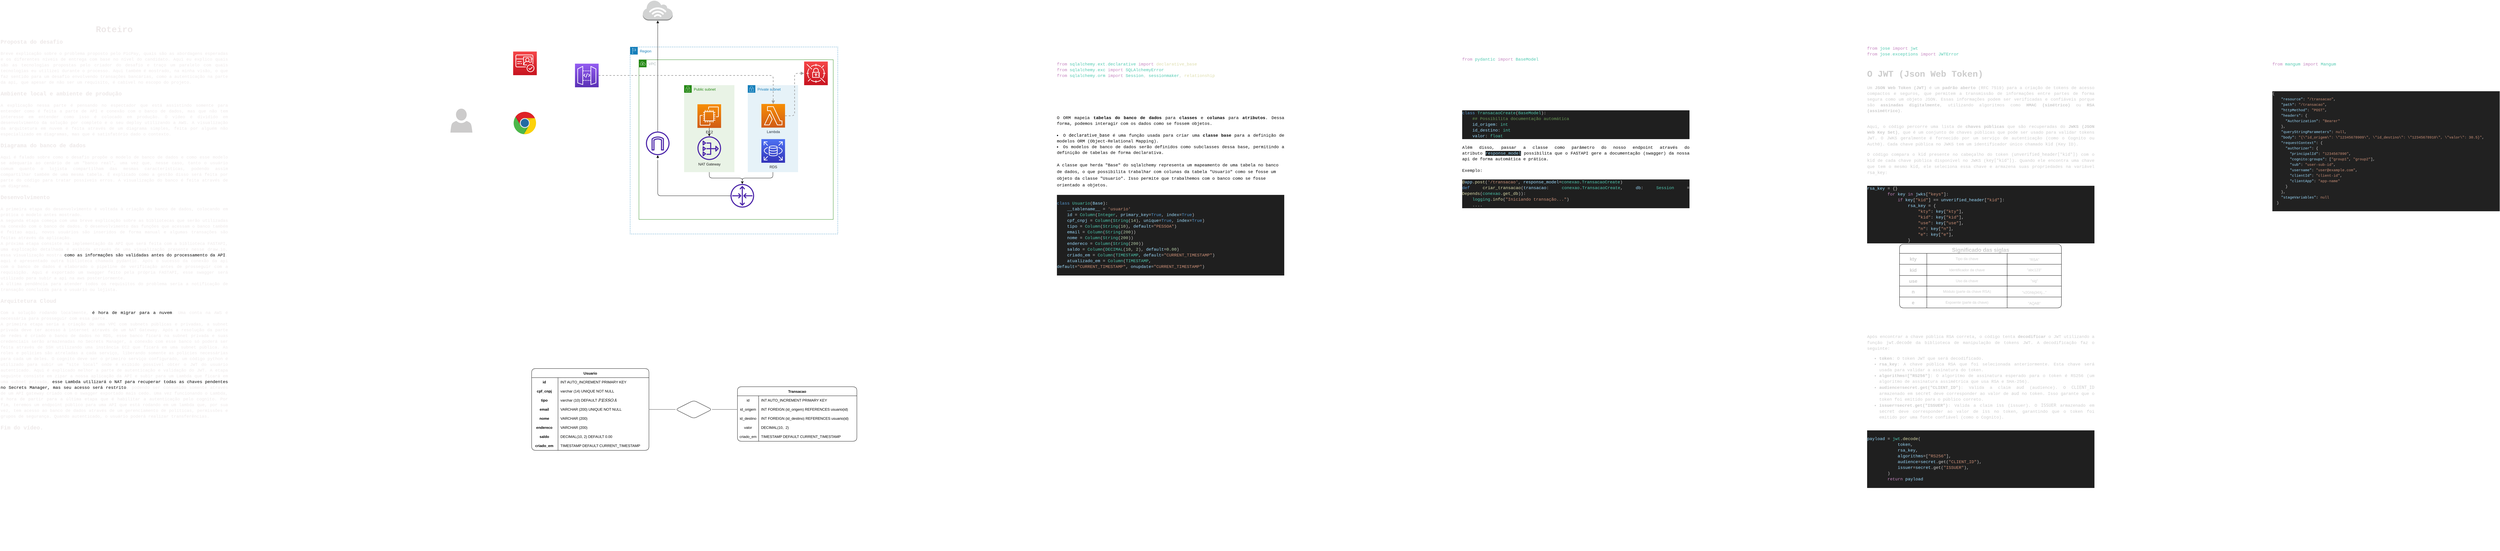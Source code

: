 <mxfile>
    <diagram id="HYKw9k-i8aPMXi3kG7MP" name="Page-1">
        <mxGraphModel dx="3784" dy="868" grid="0" gridSize="10" guides="1" tooltips="1" connect="1" arrows="1" fold="1" page="0" pageScale="1" pageWidth="850" pageHeight="1100" math="0" shadow="0">
            <root>
                <mxCell id="0"/>
                <mxCell id="1" parent="0"/>
                <mxCell id="33" value="Usuario" style="shape=table;startSize=30;container=1;collapsible=0;childLayout=tableLayout;fixedRows=1;rowLines=0;fontStyle=1;rounded=1;shadow=0;glass=0;sketch=0;gradientColor=none;" parent="1" vertex="1">
                    <mxGeometry x="-301" y="939" width="387" height="270" as="geometry"/>
                </mxCell>
                <mxCell id="34" value="" style="shape=tableRow;horizontal=0;startSize=0;swimlaneHead=0;swimlaneBody=0;top=0;left=0;bottom=0;right=0;collapsible=0;dropTarget=0;fillColor=none;points=[[0,0.5],[1,0.5]];portConstraint=eastwest;rounded=1;shadow=0;glass=0;sketch=0;" parent="33" vertex="1">
                    <mxGeometry y="30" width="387" height="30" as="geometry"/>
                </mxCell>
                <mxCell id="35" value="&lt;span style=&quot;&quot;&gt;id&amp;nbsp;&lt;/span&gt;" style="shape=partialRectangle;html=1;whiteSpace=wrap;connectable=0;fillColor=none;top=0;left=0;bottom=0;right=0;overflow=hidden;pointerEvents=1;rounded=1;shadow=0;glass=0;sketch=0;align=center;fontStyle=1" parent="34" vertex="1">
                    <mxGeometry width="87" height="30" as="geometry">
                        <mxRectangle width="87" height="30" as="alternateBounds"/>
                    </mxGeometry>
                </mxCell>
                <mxCell id="36" value="INT AUTO_INCREMENT PRIMARY KEY" style="shape=partialRectangle;html=1;whiteSpace=wrap;connectable=0;fillColor=none;top=0;left=0;bottom=0;right=0;align=left;spacingLeft=6;overflow=hidden;rounded=1;shadow=0;glass=0;sketch=0;" parent="34" vertex="1">
                    <mxGeometry x="87" width="300" height="30" as="geometry">
                        <mxRectangle width="300" height="30" as="alternateBounds"/>
                    </mxGeometry>
                </mxCell>
                <mxCell id="37" value="" style="shape=tableRow;horizontal=0;startSize=0;swimlaneHead=0;swimlaneBody=0;top=0;left=0;bottom=0;right=0;collapsible=0;dropTarget=0;fillColor=none;points=[[0,0.5],[1,0.5]];portConstraint=eastwest;rounded=1;shadow=0;glass=0;sketch=0;" parent="33" vertex="1">
                    <mxGeometry y="60" width="387" height="30" as="geometry"/>
                </mxCell>
                <mxCell id="38" value="&lt;span style=&quot;&quot;&gt;cpf_cnpj&amp;nbsp;&lt;/span&gt;" style="shape=partialRectangle;html=1;whiteSpace=wrap;connectable=0;fillColor=none;top=0;left=0;bottom=0;right=0;overflow=hidden;rounded=1;shadow=0;glass=0;sketch=0;align=center;fontStyle=1" parent="37" vertex="1">
                    <mxGeometry width="87" height="30" as="geometry">
                        <mxRectangle width="87" height="30" as="alternateBounds"/>
                    </mxGeometry>
                </mxCell>
                <mxCell id="39" value="varchar (14) UNIQUE NOT NULL" style="shape=partialRectangle;html=1;whiteSpace=wrap;connectable=0;fillColor=none;top=0;left=0;bottom=0;right=0;align=left;spacingLeft=6;overflow=hidden;rounded=1;shadow=0;glass=0;sketch=0;" parent="37" vertex="1">
                    <mxGeometry x="87" width="300" height="30" as="geometry">
                        <mxRectangle width="300" height="30" as="alternateBounds"/>
                    </mxGeometry>
                </mxCell>
                <mxCell id="40" value="" style="shape=tableRow;horizontal=0;startSize=0;swimlaneHead=0;swimlaneBody=0;top=0;left=0;bottom=0;right=0;collapsible=0;dropTarget=0;fillColor=none;points=[[0,0.5],[1,0.5]];portConstraint=eastwest;rounded=1;shadow=0;glass=0;sketch=0;" parent="33" vertex="1">
                    <mxGeometry y="90" width="387" height="30" as="geometry"/>
                </mxCell>
                <mxCell id="41" value="&lt;span style=&quot;&quot;&gt;tipo&amp;nbsp;&lt;/span&gt;" style="shape=partialRectangle;html=1;whiteSpace=wrap;connectable=0;fillColor=none;top=0;left=0;bottom=0;right=0;overflow=hidden;rounded=1;shadow=0;glass=0;sketch=0;align=center;fontStyle=1" parent="40" vertex="1">
                    <mxGeometry width="87" height="30" as="geometry">
                        <mxRectangle width="87" height="30" as="alternateBounds"/>
                    </mxGeometry>
                </mxCell>
                <mxCell id="42" value="varchar (10) DEFAULT `PESSOA`" style="shape=partialRectangle;html=1;whiteSpace=wrap;connectable=0;fillColor=none;top=0;left=0;bottom=0;right=0;align=left;spacingLeft=6;overflow=hidden;rounded=1;shadow=0;glass=0;sketch=0;" parent="40" vertex="1">
                    <mxGeometry x="87" width="300" height="30" as="geometry">
                        <mxRectangle width="300" height="30" as="alternateBounds"/>
                    </mxGeometry>
                </mxCell>
                <mxCell id="46" style="shape=tableRow;horizontal=0;startSize=0;swimlaneHead=0;swimlaneBody=0;top=0;left=0;bottom=0;right=0;collapsible=0;dropTarget=0;fillColor=none;points=[[0,0.5],[1,0.5]];portConstraint=eastwest;rounded=1;shadow=0;glass=0;sketch=0;" parent="33" vertex="1">
                    <mxGeometry y="120" width="387" height="30" as="geometry"/>
                </mxCell>
                <mxCell id="47" value="&lt;span style=&quot;&quot;&gt;email&amp;nbsp;&lt;/span&gt;" style="shape=partialRectangle;html=1;whiteSpace=wrap;connectable=0;fillColor=none;top=0;left=0;bottom=0;right=0;overflow=hidden;rounded=1;shadow=0;glass=0;sketch=0;align=center;fontStyle=1" parent="46" vertex="1">
                    <mxGeometry width="87" height="30" as="geometry">
                        <mxRectangle width="87" height="30" as="alternateBounds"/>
                    </mxGeometry>
                </mxCell>
                <mxCell id="48" value="VARCHAR (200) UNIQUE NOT NULL" style="shape=partialRectangle;html=1;whiteSpace=wrap;connectable=0;fillColor=none;top=0;left=0;bottom=0;right=0;align=left;spacingLeft=6;overflow=hidden;rounded=1;shadow=0;glass=0;sketch=0;" parent="46" vertex="1">
                    <mxGeometry x="87" width="300" height="30" as="geometry">
                        <mxRectangle width="300" height="30" as="alternateBounds"/>
                    </mxGeometry>
                </mxCell>
                <mxCell id="49" style="shape=tableRow;horizontal=0;startSize=0;swimlaneHead=0;swimlaneBody=0;top=0;left=0;bottom=0;right=0;collapsible=0;dropTarget=0;fillColor=none;points=[[0,0.5],[1,0.5]];portConstraint=eastwest;rounded=1;shadow=0;glass=0;sketch=0;" parent="33" vertex="1">
                    <mxGeometry y="150" width="387" height="30" as="geometry"/>
                </mxCell>
                <mxCell id="50" value="&lt;span style=&quot;&quot;&gt;nome&amp;nbsp;&lt;/span&gt;" style="shape=partialRectangle;html=1;whiteSpace=wrap;connectable=0;fillColor=none;top=0;left=0;bottom=0;right=0;overflow=hidden;rounded=1;shadow=0;glass=0;sketch=0;align=center;fontStyle=1" parent="49" vertex="1">
                    <mxGeometry width="87" height="30" as="geometry">
                        <mxRectangle width="87" height="30" as="alternateBounds"/>
                    </mxGeometry>
                </mxCell>
                <mxCell id="51" value="VARCHAR (200)" style="shape=partialRectangle;html=1;whiteSpace=wrap;connectable=0;fillColor=none;top=0;left=0;bottom=0;right=0;align=left;spacingLeft=6;overflow=hidden;rounded=1;shadow=0;glass=0;sketch=0;" parent="49" vertex="1">
                    <mxGeometry x="87" width="300" height="30" as="geometry">
                        <mxRectangle width="300" height="30" as="alternateBounds"/>
                    </mxGeometry>
                </mxCell>
                <mxCell id="52" style="shape=tableRow;horizontal=0;startSize=0;swimlaneHead=0;swimlaneBody=0;top=0;left=0;bottom=0;right=0;collapsible=0;dropTarget=0;fillColor=none;points=[[0,0.5],[1,0.5]];portConstraint=eastwest;rounded=1;shadow=0;glass=0;sketch=0;" parent="33" vertex="1">
                    <mxGeometry y="180" width="387" height="30" as="geometry"/>
                </mxCell>
                <mxCell id="53" value="&lt;span style=&quot;&quot;&gt;endereco&amp;nbsp;&lt;/span&gt;" style="shape=partialRectangle;html=1;whiteSpace=wrap;connectable=0;fillColor=none;top=0;left=0;bottom=0;right=0;overflow=hidden;rounded=1;shadow=0;glass=0;sketch=0;align=center;fontStyle=1" parent="52" vertex="1">
                    <mxGeometry width="87" height="30" as="geometry">
                        <mxRectangle width="87" height="30" as="alternateBounds"/>
                    </mxGeometry>
                </mxCell>
                <mxCell id="54" value="VARCHAR (200)" style="shape=partialRectangle;html=1;whiteSpace=wrap;connectable=0;fillColor=none;top=0;left=0;bottom=0;right=0;align=left;spacingLeft=6;overflow=hidden;rounded=1;shadow=0;glass=0;sketch=0;" parent="52" vertex="1">
                    <mxGeometry x="87" width="300" height="30" as="geometry">
                        <mxRectangle width="300" height="30" as="alternateBounds"/>
                    </mxGeometry>
                </mxCell>
                <mxCell id="55" style="shape=tableRow;horizontal=0;startSize=0;swimlaneHead=0;swimlaneBody=0;top=0;left=0;bottom=0;right=0;collapsible=0;dropTarget=0;fillColor=none;points=[[0,0.5],[1,0.5]];portConstraint=eastwest;rounded=1;shadow=0;glass=0;sketch=0;" parent="33" vertex="1">
                    <mxGeometry y="210" width="387" height="30" as="geometry"/>
                </mxCell>
                <mxCell id="56" value="&lt;span style=&quot;&quot;&gt;saldo&amp;nbsp;&lt;/span&gt;" style="shape=partialRectangle;html=1;whiteSpace=wrap;connectable=0;fillColor=none;top=0;left=0;bottom=0;right=0;overflow=hidden;rounded=1;shadow=0;glass=0;sketch=0;align=center;fontStyle=1" parent="55" vertex="1">
                    <mxGeometry width="87" height="30" as="geometry">
                        <mxRectangle width="87" height="30" as="alternateBounds"/>
                    </mxGeometry>
                </mxCell>
                <mxCell id="57" value="DECIMAL(10, 2) DEFAULT 0.00" style="shape=partialRectangle;html=1;whiteSpace=wrap;connectable=0;fillColor=none;top=0;left=0;bottom=0;right=0;align=left;spacingLeft=6;overflow=hidden;rounded=1;shadow=0;glass=0;sketch=0;" parent="55" vertex="1">
                    <mxGeometry x="87" width="300" height="30" as="geometry">
                        <mxRectangle width="300" height="30" as="alternateBounds"/>
                    </mxGeometry>
                </mxCell>
                <mxCell id="58" style="shape=tableRow;horizontal=0;startSize=0;swimlaneHead=0;swimlaneBody=0;top=0;left=0;bottom=0;right=0;collapsible=0;dropTarget=0;fillColor=none;points=[[0,0.5],[1,0.5]];portConstraint=eastwest;rounded=1;shadow=0;glass=0;sketch=0;" parent="33" vertex="1">
                    <mxGeometry y="240" width="387" height="30" as="geometry"/>
                </mxCell>
                <mxCell id="59" value="&lt;span style=&quot;&quot;&gt;criado_em&amp;nbsp;&lt;/span&gt;" style="shape=partialRectangle;html=1;whiteSpace=wrap;connectable=0;fillColor=none;top=0;left=0;bottom=0;right=0;overflow=hidden;rounded=1;shadow=0;glass=0;sketch=0;align=center;fontStyle=1" parent="58" vertex="1">
                    <mxGeometry width="87" height="30" as="geometry">
                        <mxRectangle width="87" height="30" as="alternateBounds"/>
                    </mxGeometry>
                </mxCell>
                <mxCell id="60" value="TIMESTAMP DEFAULT CURRENT_TIMESTAMP" style="shape=partialRectangle;html=1;whiteSpace=wrap;connectable=0;fillColor=none;top=0;left=0;bottom=0;right=0;align=left;spacingLeft=6;overflow=hidden;rounded=1;shadow=0;glass=0;sketch=0;" parent="58" vertex="1">
                    <mxGeometry x="87" width="300" height="30" as="geometry">
                        <mxRectangle width="300" height="30" as="alternateBounds"/>
                    </mxGeometry>
                </mxCell>
                <mxCell id="89" value="Transacao" style="shape=table;startSize=30;container=1;collapsible=0;childLayout=tableLayout;fixedRows=1;rowLines=0;fontStyle=1;rounded=1;shadow=0;glass=0;sketch=0;gradientColor=none;" parent="1" vertex="1">
                    <mxGeometry x="378" y="999" width="394" height="180" as="geometry"/>
                </mxCell>
                <mxCell id="90" value="" style="shape=tableRow;horizontal=0;startSize=0;swimlaneHead=0;swimlaneBody=0;top=0;left=0;bottom=0;right=0;collapsible=0;dropTarget=0;fillColor=none;points=[[0,0.5],[1,0.5]];portConstraint=eastwest;rounded=1;shadow=0;glass=0;sketch=0;" parent="89" vertex="1">
                    <mxGeometry y="30" width="394" height="30" as="geometry"/>
                </mxCell>
                <mxCell id="91" value="id&lt;br&gt;" style="shape=partialRectangle;html=1;whiteSpace=wrap;connectable=0;fillColor=none;top=0;left=0;bottom=0;right=0;overflow=hidden;pointerEvents=1;rounded=1;shadow=0;glass=0;sketch=0;" parent="90" vertex="1">
                    <mxGeometry width="70" height="30" as="geometry">
                        <mxRectangle width="70" height="30" as="alternateBounds"/>
                    </mxGeometry>
                </mxCell>
                <mxCell id="92" value="INT AUTO_INCREMENT PRIMARY KEY" style="shape=partialRectangle;html=1;whiteSpace=wrap;connectable=0;fillColor=none;top=0;left=0;bottom=0;right=0;align=left;spacingLeft=6;overflow=hidden;rounded=1;shadow=0;glass=0;sketch=0;" parent="90" vertex="1">
                    <mxGeometry x="70" width="324" height="30" as="geometry">
                        <mxRectangle width="324" height="30" as="alternateBounds"/>
                    </mxGeometry>
                </mxCell>
                <mxCell id="93" value="" style="shape=tableRow;horizontal=0;startSize=0;swimlaneHead=0;swimlaneBody=0;top=0;left=0;bottom=0;right=0;collapsible=0;dropTarget=0;fillColor=none;points=[[0,0.5],[1,0.5]];portConstraint=eastwest;rounded=1;shadow=0;glass=0;sketch=0;" parent="89" vertex="1">
                    <mxGeometry y="60" width="394" height="30" as="geometry"/>
                </mxCell>
                <mxCell id="94" value="id_origem" style="shape=partialRectangle;html=1;whiteSpace=wrap;connectable=0;fillColor=none;top=0;left=0;bottom=0;right=0;overflow=hidden;rounded=1;shadow=0;glass=0;sketch=0;" parent="93" vertex="1">
                    <mxGeometry width="70" height="30" as="geometry">
                        <mxRectangle width="70" height="30" as="alternateBounds"/>
                    </mxGeometry>
                </mxCell>
                <mxCell id="95" value="INT FOREIGN (id_origem) REFERENCES usuario(id)" style="shape=partialRectangle;html=1;whiteSpace=wrap;connectable=0;fillColor=none;top=0;left=0;bottom=0;right=0;align=left;spacingLeft=6;overflow=hidden;rounded=1;shadow=0;glass=0;sketch=0;" parent="93" vertex="1">
                    <mxGeometry x="70" width="324" height="30" as="geometry">
                        <mxRectangle width="324" height="30" as="alternateBounds"/>
                    </mxGeometry>
                </mxCell>
                <mxCell id="96" value="" style="shape=tableRow;horizontal=0;startSize=0;swimlaneHead=0;swimlaneBody=0;top=0;left=0;bottom=0;right=0;collapsible=0;dropTarget=0;fillColor=none;points=[[0,0.5],[1,0.5]];portConstraint=eastwest;rounded=1;shadow=0;glass=0;sketch=0;" parent="89" vertex="1">
                    <mxGeometry y="90" width="394" height="30" as="geometry"/>
                </mxCell>
                <mxCell id="97" value="id_destino" style="shape=partialRectangle;html=1;whiteSpace=wrap;connectable=0;fillColor=none;top=0;left=0;bottom=0;right=0;overflow=hidden;rounded=1;shadow=0;glass=0;sketch=0;" parent="96" vertex="1">
                    <mxGeometry width="70" height="30" as="geometry">
                        <mxRectangle width="70" height="30" as="alternateBounds"/>
                    </mxGeometry>
                </mxCell>
                <mxCell id="98" value="INT FOREIGN (&lt;span style=&quot;text-align: center;&quot;&gt;id_destino&lt;/span&gt;) REFERENCES usuario(id)" style="shape=partialRectangle;html=1;whiteSpace=wrap;connectable=0;fillColor=none;top=0;left=0;bottom=0;right=0;align=left;spacingLeft=6;overflow=hidden;rounded=1;shadow=0;glass=0;sketch=0;" parent="96" vertex="1">
                    <mxGeometry x="70" width="324" height="30" as="geometry">
                        <mxRectangle width="324" height="30" as="alternateBounds"/>
                    </mxGeometry>
                </mxCell>
                <mxCell id="200" style="shape=tableRow;horizontal=0;startSize=0;swimlaneHead=0;swimlaneBody=0;top=0;left=0;bottom=0;right=0;collapsible=0;dropTarget=0;fillColor=none;points=[[0,0.5],[1,0.5]];portConstraint=eastwest;rounded=1;shadow=0;glass=0;sketch=0;" parent="89" vertex="1">
                    <mxGeometry y="120" width="394" height="30" as="geometry"/>
                </mxCell>
                <mxCell id="201" value="valor" style="shape=partialRectangle;html=1;whiteSpace=wrap;connectable=0;fillColor=none;top=0;left=0;bottom=0;right=0;overflow=hidden;rounded=1;shadow=0;glass=0;sketch=0;" parent="200" vertex="1">
                    <mxGeometry width="70" height="30" as="geometry">
                        <mxRectangle width="70" height="30" as="alternateBounds"/>
                    </mxGeometry>
                </mxCell>
                <mxCell id="202" value="DECIMAL(10,&amp;nbsp; 2)" style="shape=partialRectangle;html=1;whiteSpace=wrap;connectable=0;fillColor=none;top=0;left=0;bottom=0;right=0;align=left;spacingLeft=6;overflow=hidden;rounded=1;shadow=0;glass=0;sketch=0;" parent="200" vertex="1">
                    <mxGeometry x="70" width="324" height="30" as="geometry">
                        <mxRectangle width="324" height="30" as="alternateBounds"/>
                    </mxGeometry>
                </mxCell>
                <mxCell id="100" style="shape=tableRow;horizontal=0;startSize=0;swimlaneHead=0;swimlaneBody=0;top=0;left=0;bottom=0;right=0;collapsible=0;dropTarget=0;fillColor=none;points=[[0,0.5],[1,0.5]];portConstraint=eastwest;rounded=1;shadow=0;glass=0;sketch=0;" parent="89" vertex="1">
                    <mxGeometry y="150" width="394" height="30" as="geometry"/>
                </mxCell>
                <mxCell id="101" value="criado_em" style="shape=partialRectangle;html=1;whiteSpace=wrap;connectable=0;fillColor=none;top=0;left=0;bottom=0;right=0;overflow=hidden;rounded=1;shadow=0;glass=0;sketch=0;" parent="100" vertex="1">
                    <mxGeometry width="70" height="30" as="geometry">
                        <mxRectangle width="70" height="30" as="alternateBounds"/>
                    </mxGeometry>
                </mxCell>
                <mxCell id="102" value="TIMESTAMP DEFAULT CURRENT_TIMESTAMP" style="shape=partialRectangle;html=1;whiteSpace=wrap;connectable=0;fillColor=none;top=0;left=0;bottom=0;right=0;align=left;spacingLeft=6;overflow=hidden;rounded=1;shadow=0;glass=0;sketch=0;" parent="100" vertex="1">
                    <mxGeometry x="70" width="324" height="30" as="geometry">
                        <mxRectangle width="324" height="30" as="alternateBounds"/>
                    </mxGeometry>
                </mxCell>
                <mxCell id="103" value="Region" style="points=[[0,0],[0.25,0],[0.5,0],[0.75,0],[1,0],[1,0.25],[1,0.5],[1,0.75],[1,1],[0.75,1],[0.5,1],[0.25,1],[0,1],[0,0.75],[0,0.5],[0,0.25]];outlineConnect=0;gradientColor=none;html=1;whiteSpace=wrap;fontSize=12;fontStyle=0;container=1;pointerEvents=0;collapsible=0;recursiveResize=0;shape=mxgraph.aws4.group;grIcon=mxgraph.aws4.group_region;strokeColor=#147EBA;fillColor=none;verticalAlign=top;align=left;spacingLeft=30;fontColor=#147EBA;dashed=1;rounded=1;shadow=0;glass=0;sketch=0;" parent="1" vertex="1">
                    <mxGeometry x="24" y="-122" width="685" height="617" as="geometry"/>
                </mxCell>
                <mxCell id="104" value="VPC" style="points=[[0,0],[0.25,0],[0.5,0],[0.75,0],[1,0],[1,0.25],[1,0.5],[1,0.75],[1,1],[0.75,1],[0.5,1],[0.25,1],[0,1],[0,0.75],[0,0.5],[0,0.25]];outlineConnect=0;gradientColor=none;html=1;whiteSpace=wrap;fontSize=12;fontStyle=0;container=1;pointerEvents=0;collapsible=0;recursiveResize=0;shape=mxgraph.aws4.group;grIcon=mxgraph.aws4.group_vpc;strokeColor=#248814;fillColor=none;verticalAlign=top;align=left;spacingLeft=30;fontColor=#AAB7B8;dashed=0;rounded=1;shadow=0;glass=0;sketch=0;" parent="103" vertex="1">
                    <mxGeometry x="29" y="42" width="641" height="527" as="geometry"/>
                </mxCell>
                <mxCell id="116" style="edgeStyle=orthogonalEdgeStyle;html=1;fontSize=8;fontColor=#FFFFFF;" parent="104" source="105" target="111" edge="1">
                    <mxGeometry relative="1" as="geometry"/>
                </mxCell>
                <mxCell id="105" value="Public subnet" style="points=[[0,0],[0.25,0],[0.5,0],[0.75,0],[1,0],[1,0.25],[1,0.5],[1,0.75],[1,1],[0.75,1],[0.5,1],[0.25,1],[0,1],[0,0.75],[0,0.5],[0,0.25]];outlineConnect=0;gradientColor=none;html=1;whiteSpace=wrap;fontSize=12;fontStyle=0;container=1;pointerEvents=0;collapsible=0;recursiveResize=0;shape=mxgraph.aws4.group;grIcon=mxgraph.aws4.group_security_group;grStroke=0;strokeColor=#248814;fillColor=#E9F3E6;verticalAlign=top;align=left;spacingLeft=30;fontColor=#248814;dashed=0;rounded=1;shadow=0;glass=0;sketch=0;" parent="104" vertex="1">
                    <mxGeometry x="149" y="84" width="166" height="287" as="geometry"/>
                </mxCell>
                <mxCell id="114" value="" style="edgeStyle=none;html=1;fontSize=8;fontColor=#FFFFFF;" parent="105" source="109" target="110" edge="1">
                    <mxGeometry relative="1" as="geometry"/>
                </mxCell>
                <mxCell id="109" value="&lt;font color=&quot;#1f1f1f&quot;&gt;EC2&lt;/font&gt;" style="sketch=0;points=[[0,0,0],[0.25,0,0],[0.5,0,0],[0.75,0,0],[1,0,0],[0,1,0],[0.25,1,0],[0.5,1,0],[0.75,1,0],[1,1,0],[0,0.25,0],[0,0.5,0],[0,0.75,0],[1,0.25,0],[1,0.5,0],[1,0.75,0]];outlineConnect=0;fontColor=#232F3E;gradientColor=#F78E04;gradientDirection=north;fillColor=#D05C17;strokeColor=#ffffff;dashed=0;verticalLabelPosition=bottom;verticalAlign=top;align=center;html=1;fontSize=12;fontStyle=0;aspect=fixed;shape=mxgraph.aws4.resourceIcon;resIcon=mxgraph.aws4.ec2;rounded=1;shadow=0;glass=0;" parent="105" vertex="1">
                    <mxGeometry x="44" y="63" width="78" height="78" as="geometry"/>
                </mxCell>
                <mxCell id="110" value="&lt;font color=&quot;#1f1f1f&quot;&gt;NAT Gateway&lt;/font&gt;" style="sketch=0;outlineConnect=0;fontColor=#232F3E;gradientColor=none;fillColor=#4D27AA;strokeColor=none;dashed=0;verticalLabelPosition=bottom;verticalAlign=top;align=center;html=1;fontSize=12;fontStyle=0;aspect=fixed;pointerEvents=1;shape=mxgraph.aws4.nat_gateway;rounded=1;shadow=0;glass=0;" parent="105" vertex="1">
                    <mxGeometry x="44" y="169" width="78" height="78" as="geometry"/>
                </mxCell>
                <mxCell id="115" style="edgeStyle=orthogonalEdgeStyle;html=1;fontSize=8;fontColor=#FFFFFF;" parent="104" source="106" target="111" edge="1">
                    <mxGeometry relative="1" as="geometry"/>
                </mxCell>
                <mxCell id="106" value="Private subnet" style="points=[[0,0],[0.25,0],[0.5,0],[0.75,0],[1,0],[1,0.25],[1,0.5],[1,0.75],[1,1],[0.75,1],[0.5,1],[0.25,1],[0,1],[0,0.75],[0,0.5],[0,0.25]];outlineConnect=0;gradientColor=none;html=1;whiteSpace=wrap;fontSize=12;fontStyle=0;container=1;pointerEvents=0;collapsible=0;recursiveResize=0;shape=mxgraph.aws4.group;grIcon=mxgraph.aws4.group_security_group;grStroke=0;strokeColor=#147EBA;fillColor=#E6F2F8;verticalAlign=top;align=left;spacingLeft=30;fontColor=#147EBA;dashed=0;rounded=1;shadow=0;glass=0;sketch=0;" parent="104" vertex="1">
                    <mxGeometry x="359" y="84" width="166" height="287" as="geometry"/>
                </mxCell>
                <mxCell id="107" value="Lambda" style="sketch=0;points=[[0,0,0],[0.25,0,0],[0.5,0,0],[0.75,0,0],[1,0,0],[0,1,0],[0.25,1,0],[0.5,1,0],[0.75,1,0],[1,1,0],[0,0.25,0],[0,0.5,0],[0,0.75,0],[1,0.25,0],[1,0.5,0],[1,0.75,0]];outlineConnect=0;fontColor=#232F3E;gradientColor=#F78E04;gradientDirection=north;fillColor=#D05C17;strokeColor=#ffffff;dashed=0;verticalLabelPosition=bottom;verticalAlign=top;align=center;html=1;fontSize=12;fontStyle=0;aspect=fixed;shape=mxgraph.aws4.resourceIcon;resIcon=mxgraph.aws4.lambda;rounded=1;shadow=0;glass=0;" parent="106" vertex="1">
                    <mxGeometry x="45" y="62" width="78" height="78" as="geometry"/>
                </mxCell>
                <mxCell id="108" value="&lt;font color=&quot;#1f1f1f&quot;&gt;RDS&lt;/font&gt;" style="sketch=0;points=[[0,0,0],[0.25,0,0],[0.5,0,0],[0.75,0,0],[1,0,0],[0,1,0],[0.25,1,0],[0.5,1,0],[0.75,1,0],[1,1,0],[0,0.25,0],[0,0.5,0],[0,0.75,0],[1,0.25,0],[1,0.5,0],[1,0.75,0]];outlineConnect=0;fontColor=#232F3E;gradientColor=#4D72F3;gradientDirection=north;fillColor=#3334B9;strokeColor=#ffffff;dashed=0;verticalLabelPosition=bottom;verticalAlign=top;align=center;html=1;fontSize=12;fontStyle=0;aspect=fixed;shape=mxgraph.aws4.resourceIcon;resIcon=mxgraph.aws4.rds;rounded=1;shadow=0;glass=0;" parent="106" vertex="1">
                    <mxGeometry x="45" y="178" width="78" height="78" as="geometry"/>
                </mxCell>
                <mxCell id="117" style="edgeStyle=orthogonalEdgeStyle;html=1;fontSize=8;fontColor=#FFFFFF;endArrow=block;endFill=1;" parent="104" source="111" target="112" edge="1">
                    <mxGeometry relative="1" as="geometry"/>
                </mxCell>
                <mxCell id="111" value="&lt;font color=&quot;#ffffff&quot;&gt;Router&lt;br&gt;&lt;/font&gt;" style="sketch=0;outlineConnect=0;fontColor=#232F3E;gradientColor=none;fillColor=#4D27AA;strokeColor=none;dashed=0;verticalLabelPosition=bottom;verticalAlign=top;align=center;html=1;fontSize=12;fontStyle=0;aspect=fixed;pointerEvents=1;shape=mxgraph.aws4.router;rounded=1;shadow=0;glass=0;" parent="104" vertex="1">
                    <mxGeometry x="302" y="410" width="78" height="78" as="geometry"/>
                </mxCell>
                <mxCell id="112" value="&lt;font color=&quot;#ffffff&quot;&gt;Internet Gateway&lt;/font&gt;" style="sketch=0;outlineConnect=0;fontColor=#232F3E;gradientColor=none;fillColor=#4D27AA;strokeColor=none;dashed=0;verticalLabelPosition=bottom;verticalAlign=top;align=center;html=1;fontSize=12;fontStyle=0;aspect=fixed;pointerEvents=1;shape=mxgraph.aws4.internet_gateway;rounded=1;shadow=0;glass=0;" parent="104" vertex="1">
                    <mxGeometry x="23" y="237" width="78" height="78" as="geometry"/>
                </mxCell>
                <mxCell id="113" value="&lt;font color=&quot;#ffffff&quot;&gt;Secrets Manager&lt;/font&gt;" style="sketch=0;points=[[0,0,0],[0.25,0,0],[0.5,0,0],[0.75,0,0],[1,0,0],[0,1,0],[0.25,1,0],[0.5,1,0],[0.75,1,0],[1,1,0],[0,0.25,0],[0,0.5,0],[0,0.75,0],[1,0.25,0],[1,0.5,0],[1,0.75,0]];outlineConnect=0;fontColor=#232F3E;gradientColor=#F54749;gradientDirection=north;fillColor=#C7131F;strokeColor=#ffffff;dashed=0;verticalLabelPosition=bottom;verticalAlign=top;align=center;html=1;fontSize=12;fontStyle=0;aspect=fixed;shape=mxgraph.aws4.resourceIcon;resIcon=mxgraph.aws4.secrets_manager;rounded=1;shadow=0;glass=0;" parent="104" vertex="1">
                    <mxGeometry x="545" y="6" width="78" height="78" as="geometry"/>
                </mxCell>
                <mxCell id="130" style="edgeStyle=orthogonalEdgeStyle;html=1;entryX=0;entryY=0.5;entryDx=0;entryDy=0;entryPerimeter=0;dashed=1;strokeColor=#9E9E9E;strokeWidth=2;fontSize=12;fontColor=#FFFFFF;endArrow=block;endFill=1;" parent="104" source="107" target="113" edge="1">
                    <mxGeometry relative="1" as="geometry"/>
                </mxCell>
                <mxCell id="118" value="&lt;font style=&quot;font-size: 12px;&quot;&gt;internet&lt;/font&gt;" style="outlineConnect=0;dashed=0;verticalLabelPosition=bottom;verticalAlign=top;align=center;html=1;shape=mxgraph.aws3.internet_3;fillColor=#D2D3D3;gradientColor=none;rounded=1;shadow=0;glass=0;sketch=0;fontSize=8;fontColor=#FFFFFF;" parent="1" vertex="1">
                    <mxGeometry x="65.75" y="-276" width="98.5" height="66.91" as="geometry"/>
                </mxCell>
                <mxCell id="119" style="edgeStyle=orthogonalEdgeStyle;html=1;fontSize=12;fontColor=#FFFFFF;endArrow=block;endFill=1;" parent="1" source="112" target="118" edge="1">
                    <mxGeometry relative="1" as="geometry"/>
                </mxCell>
                <mxCell id="127" style="edgeStyle=orthogonalEdgeStyle;html=1;strokeColor=#FFFFFF;strokeWidth=2;fontSize=12;fontColor=#FFFFFF;endArrow=block;endFill=1;exitX=0.445;exitY=-0.005;exitDx=0;exitDy=0;exitPerimeter=0;" parent="1" target="125" edge="1">
                    <mxGeometry relative="1" as="geometry">
                        <mxPoint x="-323.098" y="87.079" as="sourcePoint"/>
                    </mxGeometry>
                </mxCell>
                <mxCell id="126" style="edgeStyle=orthogonalEdgeStyle;html=1;entryX=-0.013;entryY=0.359;entryDx=0;entryDy=0;entryPerimeter=0;strokeColor=#FFFFFF;fontSize=12;fontColor=#FFFFFF;endArrow=block;endFill=1;strokeWidth=2;" parent="1" source="123" edge="1">
                    <mxGeometry relative="1" as="geometry">
                        <mxPoint x="-373.881" y="121.386" as="targetPoint"/>
                    </mxGeometry>
                </mxCell>
                <mxCell id="123" value="Usuario" style="sketch=0;pointerEvents=1;shadow=0;dashed=0;html=1;strokeColor=none;labelPosition=center;verticalLabelPosition=bottom;verticalAlign=top;outlineConnect=0;align=center;shape=mxgraph.office.users.user;fillColor=#CCCBCB;rounded=1;glass=0;dashPattern=8 8;fontSize=12;fontColor=#FFFFFF;" parent="1" vertex="1">
                    <mxGeometry x="-569" y="81.51" width="72.68" height="79" as="geometry"/>
                </mxCell>
                <mxCell id="129" style="edgeStyle=orthogonalEdgeStyle;html=1;strokeColor=#9E9E9E;strokeWidth=2;fontSize=12;fontColor=#FFFFFF;endArrow=block;endFill=1;dashed=1;" parent="1" source="124" target="107" edge="1">
                    <mxGeometry relative="1" as="geometry"/>
                </mxCell>
                <mxCell id="124" value="&lt;font color=&quot;#ffffff&quot;&gt;API Gateway&lt;/font&gt;" style="sketch=0;points=[[0,0,0],[0.25,0,0],[0.5,0,0],[0.75,0,0],[1,0,0],[0,1,0],[0.25,1,0],[0.5,1,0],[0.75,1,0],[1,1,0],[0,0.25,0],[0,0.5,0],[0,0.75,0],[1,0.25,0],[1,0.5,0],[1,0.75,0]];outlineConnect=0;fontColor=#232F3E;gradientColor=#945DF2;gradientDirection=north;fillColor=#5A30B5;strokeColor=#ffffff;dashed=0;verticalLabelPosition=bottom;verticalAlign=top;align=center;html=1;fontSize=12;fontStyle=0;aspect=fixed;shape=mxgraph.aws4.resourceIcon;resIcon=mxgraph.aws4.api_gateway;rounded=1;shadow=0;glass=0;dashPattern=8 8;" parent="1" vertex="1">
                    <mxGeometry x="-158" y="-67" width="78" height="78" as="geometry"/>
                </mxCell>
                <mxCell id="125" value="&lt;font color=&quot;#ffffff&quot;&gt;AWS cognito&lt;/font&gt;" style="sketch=0;points=[[0,0,0],[0.25,0,0],[0.5,0,0],[0.75,0,0],[1,0,0],[0,1,0],[0.25,1,0],[0.5,1,0],[0.75,1,0],[1,1,0],[0,0.25,0],[0,0.5,0],[0,0.75,0],[1,0.25,0],[1,0.5,0],[1,0.75,0]];outlineConnect=0;fontColor=#232F3E;gradientColor=#F54749;gradientDirection=north;fillColor=#C7131F;strokeColor=#ffffff;dashed=0;verticalLabelPosition=bottom;verticalAlign=top;align=center;html=1;fontSize=12;fontStyle=0;aspect=fixed;shape=mxgraph.aws4.resourceIcon;resIcon=mxgraph.aws4.cognito;rounded=1;shadow=0;glass=0;dashPattern=8 8;" parent="1" vertex="1">
                    <mxGeometry x="-362" y="-107" width="78" height="78" as="geometry"/>
                </mxCell>
                <mxCell id="133" style="edgeStyle=orthogonalEdgeStyle;html=1;entryX=0;entryY=0.5;entryDx=0;entryDy=0;strokeColor=#9E9E9E;strokeWidth=2;fontSize=12;fontColor=#FFFFFF;endArrow=none;endFill=0;" parent="1" source="131" target="93" edge="1">
                    <mxGeometry relative="1" as="geometry"/>
                </mxCell>
                <mxCell id="131" value="Realiza" style="shape=rhombus;perimeter=rhombusPerimeter;whiteSpace=wrap;html=1;align=center;rounded=1;shadow=0;glass=0;sketch=0;fontSize=12;fontColor=#FFFFFF;gradientColor=none;" parent="1" vertex="1">
                    <mxGeometry x="174" y="1044" width="120" height="60" as="geometry"/>
                </mxCell>
                <mxCell id="132" style="edgeStyle=orthogonalEdgeStyle;html=1;strokeColor=#9E9E9E;strokeWidth=2;fontSize=12;fontColor=#FFFFFF;endArrow=none;endFill=0;" parent="1" source="46" target="131" edge="1">
                    <mxGeometry relative="1" as="geometry"/>
                </mxCell>
                <mxCell id="134" value="1" style="text;strokeColor=none;fillColor=none;spacingLeft=4;spacingRight=4;overflow=hidden;rotatable=0;points=[[0,0.5],[1,0.5]];portConstraint=eastwest;fontSize=19;rounded=1;shadow=0;glass=0;sketch=0;fontColor=#FFFFFF;strokeWidth=1;" parent="1" vertex="1">
                    <mxGeometry x="84" y="1044" width="22" height="30" as="geometry"/>
                </mxCell>
                <mxCell id="135" value="N" style="text;strokeColor=none;fillColor=none;spacingLeft=4;spacingRight=4;overflow=hidden;rotatable=0;points=[[0,0.5],[1,0.5]];portConstraint=eastwest;fontSize=19;rounded=1;shadow=0;glass=0;sketch=0;fontColor=#FFFFFF;strokeWidth=1;" parent="1" vertex="1">
                    <mxGeometry x="353" y="1042" width="22" height="30" as="geometry"/>
                </mxCell>
                <mxCell id="146" value="&lt;div style=&quot;line-height: 19px;&quot;&gt;&lt;div style=&quot;font-family: Consolas, &amp;quot;Courier New&amp;quot;, monospace; font-size: 14px; font-weight: normal; color: rgb(204, 204, 204);&quot;&gt;&lt;span style=&quot;color: #c586c0;&quot;&gt;from&lt;/span&gt;&lt;span style=&quot;color: #cccccc;&quot;&gt; &lt;/span&gt;&lt;span style=&quot;color: #4ec9b0;&quot;&gt;sqlalchemy&lt;/span&gt;&lt;span style=&quot;color: #cccccc;&quot;&gt;.&lt;/span&gt;&lt;span style=&quot;color: #4ec9b0;&quot;&gt;ext&lt;/span&gt;&lt;span style=&quot;color: #cccccc;&quot;&gt;.&lt;/span&gt;&lt;span style=&quot;color: #4ec9b0;&quot;&gt;declarative&lt;/span&gt;&lt;span style=&quot;color: #cccccc;&quot;&gt; &lt;/span&gt;&lt;span style=&quot;color: #c586c0;&quot;&gt;import&lt;/span&gt;&lt;span style=&quot;color: #cccccc;&quot;&gt; &lt;/span&gt;&lt;span style=&quot;color: #dcdcaa;&quot;&gt;declarative_base&lt;/span&gt;&lt;/div&gt;&lt;div style=&quot;font-family: Consolas, &amp;quot;Courier New&amp;quot;, monospace; font-size: 14px; font-weight: normal; color: rgb(204, 204, 204);&quot;&gt;&lt;span style=&quot;color: #c586c0;&quot;&gt;from&lt;/span&gt;&lt;span style=&quot;color: #cccccc;&quot;&gt; &lt;/span&gt;&lt;span style=&quot;color: #4ec9b0;&quot;&gt;sqlalchemy&lt;/span&gt;&lt;span style=&quot;color: #cccccc;&quot;&gt;.&lt;/span&gt;&lt;span style=&quot;color: #4ec9b0;&quot;&gt;exc&lt;/span&gt;&lt;span style=&quot;color: #cccccc;&quot;&gt; &lt;/span&gt;&lt;span style=&quot;color: #c586c0;&quot;&gt;import&lt;/span&gt;&lt;span style=&quot;color: #cccccc;&quot;&gt; &lt;/span&gt;&lt;span style=&quot;color: #4ec9b0;&quot;&gt;SQLAlchemyError&lt;/span&gt;&lt;/div&gt;&lt;div style=&quot;font-family: Consolas, &amp;quot;Courier New&amp;quot;, monospace; font-size: 14px; font-weight: normal;&quot;&gt;&lt;span style=&quot;color: rgb(197, 134, 192);&quot;&gt;from&lt;/span&gt;&lt;span style=&quot;color: rgb(204, 204, 204);&quot;&gt; &lt;/span&gt;&lt;span style=&quot;color: rgb(78, 201, 176);&quot;&gt;sqlalchemy&lt;/span&gt;&lt;span style=&quot;color: rgb(204, 204, 204);&quot;&gt;.&lt;/span&gt;&lt;span style=&quot;color: rgb(78, 201, 176);&quot;&gt;orm&lt;/span&gt;&lt;span style=&quot;color: rgb(204, 204, 204);&quot;&gt; &lt;/span&gt;&lt;span style=&quot;color: rgb(197, 134, 192);&quot;&gt;import&lt;/span&gt;&lt;span style=&quot;color: rgb(204, 204, 204);&quot;&gt; &lt;/span&gt;&lt;span style=&quot;color: rgb(78, 201, 176);&quot;&gt;Session&lt;/span&gt;&lt;font color=&quot;#cccccc&quot;&gt;, &lt;/font&gt;&lt;span style=&quot;color: rgb(78, 201, 176);&quot;&gt;sessionmaker&lt;/span&gt;&lt;span style=&quot;color: rgb(204, 204, 204);&quot;&gt;, &lt;/span&gt;&lt;span style=&quot;color: rgb(220, 220, 170);&quot;&gt;relationship&lt;/span&gt;&lt;/div&gt;&lt;div style=&quot;font-family: Consolas, &amp;quot;Courier New&amp;quot;, monospace; font-size: 14px; font-weight: normal; color: rgb(204, 204, 204);&quot;&gt;&lt;span style=&quot;color: #dcdcaa;&quot;&gt;&lt;br&gt;&lt;/span&gt;&lt;/div&gt;&lt;div style=&quot;font-family: Consolas, &amp;quot;Courier New&amp;quot;, monospace; font-size: 14px; font-weight: normal; color: rgb(204, 204, 204);&quot;&gt;&lt;span style=&quot;color: #dcdcaa;&quot;&gt;&lt;br&gt;&lt;/span&gt;&lt;/div&gt;&lt;div style=&quot;text-align: justify; font-family: Consolas, &amp;quot;Courier New&amp;quot;, monospace;&quot;&gt;&lt;font size=&quot;1&quot; style=&quot;&quot; color=&quot;#ffffff&quot;&gt;&lt;b style=&quot;font-size: 20px;&quot;&gt;SQLAlchemy ORM&lt;/b&gt;&lt;/font&gt;&lt;/div&gt;&lt;div style=&quot;text-align: justify; font-family: Consolas, &amp;quot;Courier New&amp;quot;, monospace;&quot;&gt;&lt;font size=&quot;1&quot; style=&quot;&quot; color=&quot;#ffffff&quot;&gt;&lt;b style=&quot;font-size: 20px;&quot;&gt;&lt;br&gt;&lt;/b&gt;&lt;/font&gt;&lt;/div&gt;&lt;div style=&quot;text-align: justify; font-family: Consolas, &amp;quot;Courier New&amp;quot;, monospace; font-size: 14px;&quot;&gt;&lt;font style=&quot;&quot; color=&quot;#ffffff&quot;&gt;sqlalchemy é a biblioteca do python para se comunicar com o banco de dados&lt;/font&gt;&lt;/div&gt;&lt;div style=&quot;text-align: justify; font-family: Consolas, &amp;quot;Courier New&amp;quot;, monospace; font-size: 14px;&quot;&gt;&lt;font style=&quot;&quot; color=&quot;#ffffff&quot;&gt;&lt;br&gt;&lt;/font&gt;&lt;/div&gt;&lt;div style=&quot;text-align: justify; font-family: Consolas, &amp;quot;Courier New&amp;quot;, monospace; font-size: 14px;&quot;&gt;O ORM mapeia &lt;strong&gt;tabelas do banco de dados&lt;/strong&gt; para &lt;strong&gt;classes&lt;/strong&gt; e &lt;strong&gt;colunas&lt;/strong&gt; para &lt;strong&gt;atributos&lt;/strong&gt;. Dessa forma, podemos interagir com os dados como se fossem objetos.&lt;font style=&quot;&quot; color=&quot;#ffffff&quot;&gt;&lt;br&gt;&lt;/font&gt;&lt;/div&gt;&lt;div style=&quot;text-align: justify; font-family: Consolas, &amp;quot;Courier New&amp;quot;, monospace; font-size: 14px;&quot;&gt;&lt;br&gt;&lt;/div&gt;&lt;div style=&quot;&quot;&gt;&lt;li style=&quot;text-align: justify; font-family: Consolas, &amp;quot;Courier New&amp;quot;, monospace; font-size: 14px; font-weight: normal;&quot;&gt;O &lt;code&gt;declarative_base&lt;/code&gt; é uma função usada para criar uma &lt;strong&gt;classe base&lt;/strong&gt; para a definição de modelos ORM (Object-Relational Mapping).&lt;/li&gt;&lt;li style=&quot;text-align: justify; font-family: Consolas, &amp;quot;Courier New&amp;quot;, monospace; font-size: 14px; font-weight: normal;&quot;&gt;Os modelos de banco de dados serão definidos como subclasses dessa base, permitindo a definição de tabelas de forma declarativa.&lt;/li&gt;&lt;font face=&quot;Consolas, Courier New, monospace&quot;&gt;&lt;span style=&quot;font-size: 14px;&quot;&gt;&lt;div style=&quot;&quot;&gt;&lt;font face=&quot;Consolas, Courier New, monospace&quot;&gt;&lt;span style=&quot;font-size: 14px;&quot;&gt;&lt;br&gt;&lt;/span&gt;&lt;/font&gt;&lt;/div&gt;A classe que herda &quot;Base&quot; do sqlalchemy representa um mapeamento de uma tabela no banco de dados, o que possibilita trabalhar com colunas da tabela&amp;nbsp;&lt;/span&gt;&lt;/font&gt;&lt;span style=&quot;font-family: Consolas, &amp;quot;Courier New&amp;quot;, monospace; font-size: 14px; background-color: initial;&quot;&gt;&quot;Usuario&quot;&amp;nbsp;&lt;/span&gt;&lt;span style=&quot;font-size: 14px; font-family: Consolas, &amp;quot;Courier New&amp;quot;, monospace; background-color: initial;&quot;&gt;como se fosse um objeto da classe &quot;Usuario&quot;. Isso permite que trabalhemos com o banco como se fosse orientado a objetos.&amp;nbsp;&amp;nbsp;&lt;/span&gt;&lt;/div&gt;&lt;div style=&quot;&quot;&gt;&lt;font face=&quot;Consolas, Courier New, monospace&quot;&gt;&lt;span style=&quot;font-size: 14px;&quot;&gt;&lt;br&gt;&lt;/span&gt;&lt;/font&gt;&lt;/div&gt;&lt;div style=&quot;&quot;&gt;&lt;div style=&quot;color: rgb(204, 204, 204); background-color: rgb(31, 31, 31); font-family: Consolas, &amp;quot;Courier New&amp;quot;, monospace; font-size: 14px; line-height: 19px;&quot;&gt;&lt;div&gt;&lt;span style=&quot;color: #569cd6;&quot;&gt;&lt;br&gt;&lt;/span&gt;&lt;/div&gt;&lt;div&gt;&lt;span style=&quot;color: #569cd6;&quot;&gt;class&lt;/span&gt; &lt;span style=&quot;color: #4ec9b0;&quot;&gt;Usuario&lt;/span&gt;(&lt;span style=&quot;color: #9cdcfe;&quot;&gt;Base&lt;/span&gt;):&lt;/div&gt;&lt;div&gt;&amp;nbsp; &amp;nbsp; &lt;span style=&quot;color: #9cdcfe;&quot;&gt;__tablename__&lt;/span&gt; &lt;span style=&quot;color: #d4d4d4;&quot;&gt;=&lt;/span&gt; &lt;span style=&quot;color: #ce9178;&quot;&gt;'usuario'&lt;/span&gt;&lt;/div&gt;&lt;div&gt;&amp;nbsp; &amp;nbsp; &lt;span style=&quot;color: #9cdcfe;&quot;&gt;id&lt;/span&gt; &lt;span style=&quot;color: #d4d4d4;&quot;&gt;=&lt;/span&gt; &lt;span style=&quot;color: #4ec9b0;&quot;&gt;Column&lt;/span&gt;(&lt;span style=&quot;color: #4ec9b0;&quot;&gt;Integer&lt;/span&gt;, &lt;span style=&quot;color: #9cdcfe;&quot;&gt;primary_key&lt;/span&gt;&lt;span style=&quot;color: #d4d4d4;&quot;&gt;=&lt;/span&gt;&lt;span style=&quot;color: #569cd6;&quot;&gt;True&lt;/span&gt;, &lt;span style=&quot;color: #9cdcfe;&quot;&gt;index&lt;/span&gt;&lt;span style=&quot;color: #d4d4d4;&quot;&gt;=&lt;/span&gt;&lt;span style=&quot;color: #569cd6;&quot;&gt;True&lt;/span&gt;)&lt;/div&gt;&lt;div&gt;&amp;nbsp; &amp;nbsp; &lt;span style=&quot;color: #9cdcfe;&quot;&gt;cpf_cnpj&lt;/span&gt; &lt;span style=&quot;color: #d4d4d4;&quot;&gt;=&lt;/span&gt; &lt;span style=&quot;color: #4ec9b0;&quot;&gt;Column&lt;/span&gt;(&lt;span style=&quot;color: #4ec9b0;&quot;&gt;String&lt;/span&gt;(&lt;span style=&quot;color: #b5cea8;&quot;&gt;14&lt;/span&gt;), &lt;span style=&quot;color: #9cdcfe;&quot;&gt;unique&lt;/span&gt;&lt;span style=&quot;color: #d4d4d4;&quot;&gt;=&lt;/span&gt;&lt;span style=&quot;color: #569cd6;&quot;&gt;True&lt;/span&gt;, &lt;span style=&quot;color: #9cdcfe;&quot;&gt;index&lt;/span&gt;&lt;span style=&quot;color: #d4d4d4;&quot;&gt;=&lt;/span&gt;&lt;span style=&quot;color: #569cd6;&quot;&gt;True&lt;/span&gt;)&lt;/div&gt;&lt;div&gt;&amp;nbsp; &amp;nbsp; &lt;span style=&quot;color: #9cdcfe;&quot;&gt;tipo&lt;/span&gt; &lt;span style=&quot;color: #d4d4d4;&quot;&gt;=&lt;/span&gt; &lt;span style=&quot;color: #4ec9b0;&quot;&gt;Column&lt;/span&gt;(&lt;span style=&quot;color: #4ec9b0;&quot;&gt;String&lt;/span&gt;(&lt;span style=&quot;color: #b5cea8;&quot;&gt;10&lt;/span&gt;), &lt;span style=&quot;color: #9cdcfe;&quot;&gt;default&lt;/span&gt;&lt;span style=&quot;color: #d4d4d4;&quot;&gt;=&lt;/span&gt;&lt;span style=&quot;color: #ce9178;&quot;&gt;&quot;PESSOA&quot;&lt;/span&gt;)&lt;/div&gt;&lt;div&gt;&amp;nbsp; &amp;nbsp; &lt;span style=&quot;color: #9cdcfe;&quot;&gt;email&lt;/span&gt; &lt;span style=&quot;color: #d4d4d4;&quot;&gt;=&lt;/span&gt; &lt;span style=&quot;color: #4ec9b0;&quot;&gt;Column&lt;/span&gt;(&lt;span style=&quot;color: #4ec9b0;&quot;&gt;String&lt;/span&gt;(&lt;span style=&quot;color: #b5cea8;&quot;&gt;200&lt;/span&gt;))&lt;/div&gt;&lt;div&gt;&amp;nbsp; &amp;nbsp; &lt;span style=&quot;color: #9cdcfe;&quot;&gt;nome&lt;/span&gt; &lt;span style=&quot;color: #d4d4d4;&quot;&gt;=&lt;/span&gt; &lt;span style=&quot;color: #4ec9b0;&quot;&gt;Column&lt;/span&gt;(&lt;span style=&quot;color: #4ec9b0;&quot;&gt;String&lt;/span&gt;(&lt;span style=&quot;color: #b5cea8;&quot;&gt;200&lt;/span&gt;))&lt;/div&gt;&lt;div&gt;&amp;nbsp; &amp;nbsp; &lt;span style=&quot;color: #9cdcfe;&quot;&gt;endereco&lt;/span&gt; &lt;span style=&quot;color: #d4d4d4;&quot;&gt;=&lt;/span&gt; &lt;span style=&quot;color: #4ec9b0;&quot;&gt;Column&lt;/span&gt;(&lt;span style=&quot;color: #4ec9b0;&quot;&gt;String&lt;/span&gt;(&lt;span style=&quot;color: #b5cea8;&quot;&gt;200&lt;/span&gt;))&lt;/div&gt;&lt;div&gt;&amp;nbsp; &amp;nbsp; &lt;span style=&quot;color: #9cdcfe;&quot;&gt;saldo&lt;/span&gt; &lt;span style=&quot;color: #d4d4d4;&quot;&gt;=&lt;/span&gt; &lt;span style=&quot;color: #4ec9b0;&quot;&gt;Column&lt;/span&gt;(&lt;span style=&quot;color: #4ec9b0;&quot;&gt;DECIMAL&lt;/span&gt;(&lt;span style=&quot;color: #b5cea8;&quot;&gt;10&lt;/span&gt;, &lt;span style=&quot;color: #b5cea8;&quot;&gt;2&lt;/span&gt;), &lt;span style=&quot;color: #9cdcfe;&quot;&gt;default&lt;/span&gt;&lt;span style=&quot;color: #d4d4d4;&quot;&gt;=&lt;/span&gt;&lt;span style=&quot;color: #b5cea8;&quot;&gt;0.00&lt;/span&gt;)&lt;/div&gt;&lt;div&gt;&amp;nbsp; &amp;nbsp; &lt;span style=&quot;color: #9cdcfe;&quot;&gt;criado_em&lt;/span&gt; &lt;span style=&quot;color: #d4d4d4;&quot;&gt;=&lt;/span&gt; &lt;span style=&quot;color: #4ec9b0;&quot;&gt;Column&lt;/span&gt;(&lt;span style=&quot;color: #4ec9b0;&quot;&gt;TIMESTAMP&lt;/span&gt;, &lt;span style=&quot;color: #9cdcfe;&quot;&gt;default&lt;/span&gt;&lt;span style=&quot;color: #d4d4d4;&quot;&gt;=&lt;/span&gt;&lt;span style=&quot;color: #ce9178;&quot;&gt;&quot;CURRENT_TIMESTAMP&quot;&lt;/span&gt;)&lt;/div&gt;&lt;div&gt;&amp;nbsp; &amp;nbsp; &lt;span style=&quot;color: #9cdcfe;&quot;&gt;atualizado_em&lt;/span&gt; &lt;span style=&quot;color: #d4d4d4;&quot;&gt;=&lt;/span&gt; &lt;span style=&quot;color: #4ec9b0;&quot;&gt;Column&lt;/span&gt;(&lt;span style=&quot;color: #4ec9b0;&quot;&gt;TIMESTAMP&lt;/span&gt;, &lt;span style=&quot;color: #9cdcfe;&quot;&gt;default&lt;/span&gt;&lt;span style=&quot;color: #d4d4d4;&quot;&gt;=&lt;/span&gt;&lt;span style=&quot;color: #ce9178;&quot;&gt;&quot;CURRENT_TIMESTAMP&quot;&lt;/span&gt;,&amp;nbsp;&lt;span style=&quot;color: rgb(156, 220, 254);&quot;&gt;onupdate&lt;/span&gt;&lt;span style=&quot;color: rgb(212, 212, 212);&quot;&gt;=&lt;/span&gt;&lt;span style=&quot;color: rgb(206, 145, 120);&quot;&gt;&quot;CURRENT_TIMESTAMP&quot;&lt;/span&gt;)&lt;/div&gt;&lt;div&gt;&lt;br&gt;&lt;/div&gt;&lt;/div&gt;&lt;/div&gt;&lt;div style=&quot;font-family: Consolas, &amp;quot;Courier New&amp;quot;, monospace; font-size: 14px; font-weight: normal; color: rgb(204, 204, 204);&quot;&gt;&lt;span style=&quot;color: #dcdcaa;&quot;&gt;&lt;br&gt;&lt;/span&gt;&lt;/div&gt;&lt;div style=&quot;font-family: Consolas, &amp;quot;Courier New&amp;quot;, monospace; font-size: 14px; font-weight: normal; color: rgb(204, 204, 204);&quot;&gt;&lt;span style=&quot;color: #dcdcaa;&quot;&gt;&lt;br&gt;&lt;/span&gt;&lt;/div&gt;&lt;div style=&quot;font-family: Consolas, &amp;quot;Courier New&amp;quot;, monospace; font-size: 14px; font-weight: normal; color: rgb(204, 204, 204);&quot;&gt;&lt;b style=&quot;color: rgb(255, 255, 255); text-align: justify; font-size: 20px;&quot;&gt;Session e sessionmaker&lt;/b&gt;&lt;br&gt;&lt;/div&gt;&lt;div style=&quot;font-family: Consolas, &amp;quot;Courier New&amp;quot;, monospace; font-size: 14px; font-weight: normal; color: rgb(204, 204, 204);&quot;&gt;&lt;b style=&quot;color: rgb(255, 255, 255); text-align: justify; font-size: 20px;&quot;&gt;&lt;br&gt;&lt;/b&gt;&lt;/div&gt;&lt;div style=&quot;font-family: Consolas, &amp;quot;Courier New&amp;quot;, monospace; font-size: 14px; font-weight: normal; color: rgb(204, 204, 204);&quot;&gt;&lt;span style=&quot;color: rgb(255, 255, 255); text-align: justify;&quot;&gt;O sessionmaker é uma &quot;fábrica de sessão&quot;, ela configura e cria novas instâncias de sessão sob demanda. Ela define a configuração inicial de cada sessão, como a conexão com o banco de dados, e retorna novas sessões sempre que for chamado&lt;/span&gt;&lt;b style=&quot;color: rgb(255, 255, 255); text-align: justify; font-size: 20px;&quot;&gt;&lt;br&gt;&lt;/b&gt;&lt;/div&gt;&lt;div style=&quot;font-family: Consolas, &amp;quot;Courier New&amp;quot;, monospace; font-size: 14px; font-weight: normal; color: rgb(204, 204, 204);&quot;&gt;&lt;span style=&quot;color: rgb(255, 255, 255); text-align: justify;&quot;&gt;&lt;br&gt;&lt;/span&gt;&lt;/div&gt;&lt;div style=&quot;font-family: Consolas, &amp;quot;Courier New&amp;quot;, monospace; font-size: 14px; font-weight: normal; color: rgb(204, 204, 204);&quot;&gt;&lt;span style=&quot;color: rgb(255, 255, 255); text-align: justify;&quot;&gt;O Session é uma instância de uma sessão individual criada a partir do sessionmaker, é usada para realizar de fato as operações com oconsultas, inserções, atualizações e exclusões no banco de dados.&lt;/span&gt;&lt;/div&gt;&lt;div style=&quot;font-family: Consolas, &amp;quot;Courier New&amp;quot;, monospace; font-size: 14px; font-weight: normal; color: rgb(204, 204, 204);&quot;&gt;&lt;span style=&quot;color: rgb(255, 255, 255); text-align: justify;&quot;&gt;&lt;br&gt;&lt;/span&gt;&lt;/div&gt;&lt;/div&gt;" style="text;html=1;fontSize=19;whiteSpace=wrap;labelBackgroundColor=none;" parent="1" vertex="1">
                    <mxGeometry x="1430" y="-81" width="752" height="915" as="geometry"/>
                </mxCell>
                <mxCell id="147" value="WEB SITE" style="dashed=0;outlineConnect=0;html=1;align=center;labelPosition=center;verticalLabelPosition=bottom;verticalAlign=top;shape=mxgraph.weblogos.chrome;rounded=1;shadow=0;glass=0;sketch=0;strokeWidth=1;fontSize=19;fontColor=#FFFFFF;gradientColor=none;" parent="1" vertex="1">
                    <mxGeometry x="-360.4" y="92" width="74.8" height="75.4" as="geometry"/>
                </mxCell>
                <mxCell id="148" value="&lt;div style=&quot;line-height: 19px;&quot;&gt;&lt;div style=&quot;font-family: Consolas, &amp;quot;Courier New&amp;quot;, monospace; font-size: 14px; font-weight: normal; color: rgb(204, 204, 204);&quot;&gt;&lt;div style=&quot;line-height: 19px;&quot;&gt;&lt;span style=&quot;color: #c586c0;&quot;&gt;from&lt;/span&gt; &lt;span style=&quot;color: #4ec9b0;&quot;&gt;pydantic&lt;/span&gt; &lt;span style=&quot;color: #c586c0;&quot;&gt;import&lt;/span&gt; &lt;span style=&quot;color: #4ec9b0;&quot;&gt;BaseModel&lt;/span&gt;&lt;/div&gt;&lt;/div&gt;&lt;div style=&quot;font-family: Consolas, &amp;quot;Courier New&amp;quot;, monospace; font-size: 14px; font-weight: normal; color: rgb(204, 204, 204);&quot;&gt;&lt;span style=&quot;color: #dcdcaa;&quot;&gt;&lt;br&gt;&lt;/span&gt;&lt;/div&gt;&lt;div style=&quot;text-align: justify; font-family: Consolas, &amp;quot;Courier New&amp;quot;, monospace;&quot;&gt;&lt;font size=&quot;1&quot; style=&quot;&quot; color=&quot;#ffffff&quot;&gt;&lt;b style=&quot;font-size: 20px;&quot;&gt;Pydantic e seu BaseModel&lt;/b&gt;&lt;/font&gt;&lt;/div&gt;&lt;div style=&quot;text-align: justify; font-family: Consolas, &amp;quot;Courier New&amp;quot;, monospace;&quot;&gt;&lt;font size=&quot;1&quot; style=&quot;&quot; color=&quot;#ffffff&quot;&gt;&lt;b style=&quot;font-size: 20px;&quot;&gt;&lt;br&gt;&lt;/b&gt;&lt;/font&gt;&lt;/div&gt;&lt;div style=&quot;text-align: justify; font-family: Consolas, &amp;quot;Courier New&amp;quot;, monospace; font-size: 14px;&quot;&gt;&lt;font color=&quot;#ffffff&quot;&gt;Diferente do ORM, o BaseModelo passa um modelo de verificação para a classe, o python é uma linguagem onde não é necessário passar o tipo de variável antes de atribuir um valor à ela, o que o pydantic faz é validar o tipo da variável antes de prosseguir com a requisição, ela é uma dependencia do FASTAPI.&lt;/font&gt;&lt;/div&gt;&lt;div style=&quot;text-align: justify; font-family: Consolas, &amp;quot;Courier New&amp;quot;, monospace; font-size: 14px;&quot;&gt;&lt;br&gt;&lt;/div&gt;&lt;div style=&quot;text-align: justify; font-family: Consolas, &amp;quot;Courier New&amp;quot;, monospace; font-size: 14px;&quot;&gt;&lt;div style=&quot;color: rgb(204, 204, 204); background-color: rgb(31, 31, 31); line-height: 19px;&quot;&gt;&lt;div&gt;&lt;span style=&quot;color: #569cd6;&quot;&gt;class&lt;/span&gt; &lt;span style=&quot;color: #4ec9b0;&quot;&gt;TransacaoCreate&lt;/span&gt;(&lt;span style=&quot;color: #4ec9b0;&quot;&gt;BaseModel&lt;/span&gt;):&lt;/div&gt;&lt;div&gt;&amp;nbsp; &amp;nbsp; &lt;span style=&quot;color: #6a9955;&quot;&gt;## Possibilita documentação automática&lt;/span&gt;&lt;/div&gt;&lt;div&gt;&amp;nbsp; &amp;nbsp; &lt;span style=&quot;color: #9cdcfe;&quot;&gt;id_origem&lt;/span&gt;: &lt;span style=&quot;color: #4ec9b0;&quot;&gt;int&lt;/span&gt;&lt;/div&gt;&lt;div&gt;&amp;nbsp; &amp;nbsp; &lt;span style=&quot;color: #9cdcfe;&quot;&gt;id_destino&lt;/span&gt;: &lt;span style=&quot;color: #4ec9b0;&quot;&gt;int&lt;/span&gt;&lt;/div&gt;&lt;div&gt;&amp;nbsp; &amp;nbsp; &lt;span style=&quot;color: #9cdcfe;&quot;&gt;valor&lt;/span&gt;: &lt;span style=&quot;color: #4ec9b0;&quot;&gt;float&lt;/span&gt;&lt;/div&gt;&lt;/div&gt;&lt;/div&gt;&lt;div style=&quot;text-align: justify; font-family: Consolas, &amp;quot;Courier New&amp;quot;, monospace; font-size: 14px;&quot;&gt;&lt;br&gt;&lt;/div&gt;&lt;div style=&quot;text-align: justify; font-family: Consolas, &amp;quot;Courier New&amp;quot;, monospace; font-size: 14px;&quot;&gt;Além disso, passar a classe como parâmetro do nosso endpoint através do atributo&amp;nbsp;&lt;span style=&quot;color: rgb(156, 220, 254); background-color: rgb(31, 31, 31); text-align: left;&quot;&gt;response_model&lt;/span&gt;&lt;span style=&quot;background-color: initial;&quot;&gt;&amp;nbsp;possibilita que o FASTAPI gere a documentação (swagger) da nossa api de forma automática e prática.&lt;/span&gt;&lt;/div&gt;&lt;div style=&quot;text-align: justify; font-family: Consolas, &amp;quot;Courier New&amp;quot;, monospace; font-size: 14px;&quot;&gt;&lt;span style=&quot;background-color: initial;&quot;&gt;&lt;br&gt;&lt;/span&gt;&lt;/div&gt;&lt;div style=&quot;text-align: justify; font-family: Consolas, &amp;quot;Courier New&amp;quot;, monospace; font-size: 14px;&quot;&gt;&lt;span style=&quot;background-color: initial;&quot;&gt;Exemplo:&lt;/span&gt;&lt;/div&gt;&lt;div style=&quot;text-align: justify; font-family: Consolas, &amp;quot;Courier New&amp;quot;, monospace; font-size: 14px;&quot;&gt;&lt;span style=&quot;background-color: initial;&quot;&gt;&lt;br&gt;&lt;/span&gt;&lt;div style=&quot;color: rgb(204, 204, 204); background-color: rgb(31, 31, 31); line-height: 19px;&quot;&gt;&lt;div&gt;&lt;span style=&quot;color: #dcdcaa;&quot;&gt;@&lt;/span&gt;&lt;span style=&quot;color: #9cdcfe;&quot;&gt;app&lt;/span&gt;&lt;span style=&quot;color: #dcdcaa;&quot;&gt;.&lt;/span&gt;&lt;span style=&quot;color: #dcdcaa;&quot;&gt;post&lt;/span&gt;(&lt;span style=&quot;color: #ce9178;&quot;&gt;'/transacao'&lt;/span&gt;, &lt;span style=&quot;color: #9cdcfe;&quot;&gt;response_model&lt;/span&gt;&lt;span style=&quot;color: #d4d4d4;&quot;&gt;=&lt;/span&gt;&lt;span style=&quot;color: #4ec9b0;&quot;&gt;conexao&lt;/span&gt;.&lt;span style=&quot;color: #4ec9b0;&quot;&gt;TransacaoCreate&lt;/span&gt;)&lt;/div&gt;&lt;div&gt;&lt;span style=&quot;color: #569cd6;&quot;&gt;def&lt;/span&gt; &lt;span style=&quot;color: #dcdcaa;&quot;&gt;criar_transacao&lt;/span&gt;(&lt;span style=&quot;color: #9cdcfe;&quot;&gt;transacao&lt;/span&gt;: &lt;span style=&quot;color: #4ec9b0;&quot;&gt;conexao&lt;/span&gt;.&lt;span style=&quot;color: #4ec9b0;&quot;&gt;TransacaoCreate&lt;/span&gt;, &lt;span style=&quot;color: #9cdcfe;&quot;&gt;db&lt;/span&gt;: &lt;span style=&quot;color: #4ec9b0;&quot;&gt;Session&lt;/span&gt; &lt;span style=&quot;color: #d4d4d4;&quot;&gt;=&lt;/span&gt; &lt;span style=&quot;color: #dcdcaa;&quot;&gt;Depends&lt;/span&gt;(&lt;span style=&quot;color: #4ec9b0;&quot;&gt;conexao&lt;/span&gt;.&lt;span style=&quot;color: #dcdcaa;&quot;&gt;get_db&lt;/span&gt;)):&lt;/div&gt;&lt;div&gt;&amp;nbsp; &amp;nbsp; &lt;span style=&quot;color: #4ec9b0;&quot;&gt;logging&lt;/span&gt;.&lt;span style=&quot;color: #dcdcaa;&quot;&gt;info&lt;/span&gt;(&lt;span style=&quot;color: #ce9178;&quot;&gt;&quot;Iniciando transação...&quot;&lt;/span&gt;)&lt;/div&gt;&lt;div&gt;&amp;nbsp; &amp;nbsp; ....&lt;/div&gt;&lt;/div&gt;&lt;/div&gt;&lt;/div&gt;" style="text;html=1;fontSize=19;whiteSpace=wrap;labelBackgroundColor=none;" parent="1" vertex="1">
                    <mxGeometry x="2767" y="-97" width="752" height="822" as="geometry"/>
                </mxCell>
                <mxCell id="149" value="&lt;div style=&quot;line-height: 19px;&quot;&gt;&lt;div style=&quot;font-family: Consolas, &amp;quot;Courier New&amp;quot;, monospace; font-size: 14px; font-weight: normal; color: rgb(204, 204, 204);&quot;&gt;&lt;div style=&quot;line-height: 19px;&quot;&gt;&lt;div style=&quot;line-height: 19px;&quot;&gt;&lt;span style=&quot;color: #c586c0;&quot;&gt;from&lt;/span&gt; &lt;span style=&quot;color: #4ec9b0;&quot;&gt;mangum&lt;/span&gt; &lt;span style=&quot;color: #c586c0;&quot;&gt;import&lt;/span&gt; &lt;span style=&quot;color: #4ec9b0;&quot;&gt;Mangum&lt;/span&gt;&lt;/div&gt;&lt;/div&gt;&lt;/div&gt;&lt;div style=&quot;font-family: Consolas, &amp;quot;Courier New&amp;quot;, monospace; font-size: 14px; font-weight: normal; color: rgb(204, 204, 204);&quot;&gt;&lt;span style=&quot;color: #dcdcaa;&quot;&gt;&lt;br&gt;&lt;/span&gt;&lt;/div&gt;&lt;div style=&quot;text-align: justify; font-family: Consolas, &amp;quot;Courier New&amp;quot;, monospace;&quot;&gt;&lt;span style=&quot;color: rgb(255, 255, 255); font-size: 14px;&quot;&gt;O Mangum é um adaptador para rodar nossa API no lambda da aws. O lago negatívo é que a forma na qual chamamos a requisição muda ao utilizar ele:&lt;/span&gt;&lt;br&gt;&lt;/div&gt;&lt;div style=&quot;text-align: justify; font-family: Consolas, &amp;quot;Courier New&amp;quot;, monospace;&quot;&gt;&lt;span style=&quot;color: rgb(255, 255, 255); font-size: 14px;&quot;&gt;&lt;br&gt;&lt;/span&gt;&lt;/div&gt;&lt;div style=&quot;text-align: justify; font-family: Consolas, &amp;quot;Courier New&amp;quot;, monospace;&quot;&gt;&lt;div style=&quot;color: rgb(248, 248, 242); background-color: rgb(33, 33, 33); font-family: IBMPlexMono, &amp;quot;Courier New&amp;quot;, monospace, Consolas, &amp;quot;Courier New&amp;quot;, monospace; font-size: 12px; line-height: 18px;&quot;&gt;&lt;div&gt;&lt;span style=&quot;color: #dcdcdc;&quot;&gt;{&lt;/span&gt;&lt;/div&gt;&lt;div&gt;&amp;nbsp; &amp;nbsp; &lt;span style=&quot;color: #9cdcfe;&quot;&gt;&quot;resource&quot;&lt;/span&gt;&lt;span style=&quot;color: #dcdcdc;&quot;&gt;:&lt;/span&gt; &lt;span style=&quot;color: #ce9178;&quot;&gt;&quot;/transacao&quot;&lt;/span&gt;&lt;span style=&quot;color: #dcdcdc;&quot;&gt;,&lt;/span&gt;&lt;/div&gt;&lt;div&gt;&amp;nbsp; &amp;nbsp; &lt;span style=&quot;color: #9cdcfe;&quot;&gt;&quot;path&quot;&lt;/span&gt;&lt;span style=&quot;color: #dcdcdc;&quot;&gt;:&lt;/span&gt; &lt;span style=&quot;color: #ce9178;&quot;&gt;&quot;/transacao&quot;&lt;/span&gt;&lt;span style=&quot;color: #dcdcdc;&quot;&gt;,&lt;/span&gt;&lt;/div&gt;&lt;div&gt;&amp;nbsp; &amp;nbsp; &lt;span style=&quot;color: #9cdcfe;&quot;&gt;&quot;httpMethod&quot;&lt;/span&gt;&lt;span style=&quot;color: #dcdcdc;&quot;&gt;:&lt;/span&gt; &lt;span style=&quot;color: #ce9178;&quot;&gt;&quot;POST&quot;&lt;/span&gt;&lt;span style=&quot;color: #dcdcdc;&quot;&gt;,&lt;/span&gt;&lt;/div&gt;&lt;div&gt;&amp;nbsp; &amp;nbsp; &lt;span style=&quot;color: #9cdcfe;&quot;&gt;&quot;headers&quot;&lt;/span&gt;&lt;span style=&quot;color: #dcdcdc;&quot;&gt;:&lt;/span&gt; &lt;span style=&quot;color: #dcdcdc;&quot;&gt;{&lt;/span&gt;&lt;/div&gt;&lt;div&gt;&amp;nbsp; &amp;nbsp; &amp;nbsp; &lt;span style=&quot;color: #9cdcfe;&quot;&gt;&quot;Authorization&quot;&lt;/span&gt;&lt;span style=&quot;color: #dcdcdc;&quot;&gt;:&lt;/span&gt; &lt;span style=&quot;color: #ce9178;&quot;&gt;&quot;Bearer&quot;&lt;/span&gt;&lt;/div&gt;&lt;div&gt;&amp;nbsp; &amp;nbsp; &lt;span style=&quot;color: #dcdcdc;&quot;&gt;},&lt;/span&gt;&lt;/div&gt;&lt;div&gt;&amp;nbsp; &amp;nbsp; &lt;span style=&quot;color: #9cdcfe;&quot;&gt;&quot;queryStringParameters&quot;&lt;/span&gt;&lt;span style=&quot;color: #dcdcdc;&quot;&gt;:&lt;/span&gt; &lt;span style=&quot;color: #ce9178;&quot;&gt;null&lt;/span&gt;&lt;span style=&quot;color: #dcdcdc;&quot;&gt;,&lt;/span&gt;&lt;/div&gt;&lt;div&gt;&amp;nbsp; &amp;nbsp; &lt;span style=&quot;color: #9cdcfe;&quot;&gt;&quot;body&quot;&lt;/span&gt;&lt;span style=&quot;color: #dcdcdc;&quot;&gt;:&lt;/span&gt; &lt;span style=&quot;color: #ce9178;&quot;&gt;&quot;{\&quot;id_origem\&quot;: \&quot;12345678909\&quot;, \&quot;id_destino\&quot;: \&quot;12345678910\&quot;, \&quot;valor\&quot;: 30.5}&quot;&lt;/span&gt;&lt;span style=&quot;color: #dcdcdc;&quot;&gt;,&lt;/span&gt;&lt;/div&gt;&lt;div&gt;&amp;nbsp; &amp;nbsp; &lt;span style=&quot;color: #9cdcfe;&quot;&gt;&quot;requestContext&quot;&lt;/span&gt;&lt;span style=&quot;color: #dcdcdc;&quot;&gt;:&lt;/span&gt; &lt;span style=&quot;color: #dcdcdc;&quot;&gt;{&lt;/span&gt;&lt;/div&gt;&lt;div&gt;&amp;nbsp; &amp;nbsp; &amp;nbsp; &lt;span style=&quot;color: #9cdcfe;&quot;&gt;&quot;authorizer&quot;&lt;/span&gt;&lt;span style=&quot;color: #dcdcdc;&quot;&gt;:&lt;/span&gt; &lt;span style=&quot;color: #dcdcdc;&quot;&gt;{&lt;/span&gt;&lt;/div&gt;&lt;div&gt;&amp;nbsp; &amp;nbsp; &amp;nbsp; &amp;nbsp; &lt;span style=&quot;color: #9cdcfe;&quot;&gt;&quot;principalId&quot;&lt;/span&gt;&lt;span style=&quot;color: #dcdcdc;&quot;&gt;:&lt;/span&gt; &lt;span style=&quot;color: #ce9178;&quot;&gt;&quot;1234567890&quot;&lt;/span&gt;&lt;span style=&quot;color: #dcdcdc;&quot;&gt;,&lt;/span&gt;&lt;/div&gt;&lt;div&gt;&amp;nbsp; &amp;nbsp; &amp;nbsp; &amp;nbsp; &lt;span style=&quot;color: #9cdcfe;&quot;&gt;&quot;cognito:groups&quot;&lt;/span&gt;&lt;span style=&quot;color: #dcdcdc;&quot;&gt;:&lt;/span&gt; &lt;span style=&quot;color: #dcdcdc;&quot;&gt;[&lt;/span&gt;&lt;span style=&quot;color: #ce9178;&quot;&gt;&quot;group1&quot;&lt;/span&gt;&lt;span style=&quot;color: #dcdcdc;&quot;&gt;,&lt;/span&gt; &lt;span style=&quot;color: #ce9178;&quot;&gt;&quot;group2&quot;&lt;/span&gt;&lt;span style=&quot;color: #dcdcdc;&quot;&gt;],&lt;/span&gt;&lt;/div&gt;&lt;div&gt;&amp;nbsp; &amp;nbsp; &amp;nbsp; &amp;nbsp; &lt;span style=&quot;color: #9cdcfe;&quot;&gt;&quot;sub&quot;&lt;/span&gt;&lt;span style=&quot;color: #dcdcdc;&quot;&gt;:&lt;/span&gt; &lt;span style=&quot;color: #ce9178;&quot;&gt;&quot;user-sub-id&quot;&lt;/span&gt;&lt;span style=&quot;color: #dcdcdc;&quot;&gt;,&lt;/span&gt;&lt;/div&gt;&lt;div&gt;&amp;nbsp; &amp;nbsp; &amp;nbsp; &amp;nbsp; &lt;span style=&quot;color: #9cdcfe;&quot;&gt;&quot;username&quot;&lt;/span&gt;&lt;span style=&quot;color: #dcdcdc;&quot;&gt;:&lt;/span&gt; &lt;span style=&quot;color: #ce9178;&quot;&gt;&quot;user@example.com&quot;&lt;/span&gt;&lt;span style=&quot;color: #dcdcdc;&quot;&gt;,&lt;/span&gt;&lt;/div&gt;&lt;div&gt;&amp;nbsp; &amp;nbsp; &amp;nbsp; &amp;nbsp; &lt;span style=&quot;color: #9cdcfe;&quot;&gt;&quot;clientId&quot;&lt;/span&gt;&lt;span style=&quot;color: #dcdcdc;&quot;&gt;:&lt;/span&gt; &lt;span style=&quot;color: #ce9178;&quot;&gt;&quot;client-id&quot;&lt;/span&gt;&lt;span style=&quot;color: #dcdcdc;&quot;&gt;,&lt;/span&gt;&lt;/div&gt;&lt;div&gt;&amp;nbsp; &amp;nbsp; &amp;nbsp; &amp;nbsp; &lt;span style=&quot;color: #9cdcfe;&quot;&gt;&quot;clientApp&quot;&lt;/span&gt;&lt;span style=&quot;color: #dcdcdc;&quot;&gt;:&lt;/span&gt; &lt;span style=&quot;color: #ce9178;&quot;&gt;&quot;app-name&quot;&lt;/span&gt;&lt;/div&gt;&lt;div&gt;&amp;nbsp; &amp;nbsp; &amp;nbsp; &lt;span style=&quot;color: #dcdcdc;&quot;&gt;}&lt;/span&gt;&lt;/div&gt;&lt;div&gt;&amp;nbsp; &amp;nbsp; &lt;span style=&quot;color: #dcdcdc;&quot;&gt;},&lt;/span&gt;&lt;/div&gt;&lt;div&gt;&amp;nbsp; &amp;nbsp; &lt;span style=&quot;color: #9cdcfe;&quot;&gt;&quot;stageVariables&quot;&lt;/span&gt;&lt;span style=&quot;color: #dcdcdc;&quot;&gt;:&lt;/span&gt; &lt;span style=&quot;color: #ce9178;&quot;&gt;null&lt;/span&gt;&lt;/div&gt;&lt;div&gt;&amp;nbsp; &lt;span style=&quot;color: #dcdcdc;&quot;&gt;}&lt;/span&gt;&lt;/div&gt;&lt;div&gt;&amp;nbsp; &lt;/div&gt;&lt;/div&gt;&lt;/div&gt;&lt;/div&gt;" style="text;html=1;fontSize=19;whiteSpace=wrap;labelBackgroundColor=none;" parent="1" vertex="1">
                    <mxGeometry x="5440" y="-81" width="752" height="535" as="geometry"/>
                </mxCell>
                <mxCell id="198" value="" style="group" parent="1" vertex="1" connectable="0">
                    <mxGeometry x="4103" y="-133" width="752" height="1437" as="geometry"/>
                </mxCell>
                <mxCell id="150" value="&lt;div style=&quot;line-height: 19px;&quot;&gt;&lt;div style=&quot;font-family: Consolas, &amp;quot;Courier New&amp;quot;, monospace; font-size: 14px; font-weight: normal; color: rgb(204, 204, 204);&quot;&gt;&lt;div style=&quot;line-height: 19px;&quot;&gt;&lt;div style=&quot;text-align: justify;&quot;&gt;&lt;span style=&quot;color: #c586c0;&quot;&gt;from&lt;/span&gt; &lt;span style=&quot;color: #4ec9b0;&quot;&gt;jose&lt;/span&gt; &lt;span style=&quot;color: #c586c0;&quot;&gt;import&lt;/span&gt; &lt;span style=&quot;color: #4ec9b0;&quot;&gt;jwt&lt;/span&gt;&lt;/div&gt;&lt;div style=&quot;text-align: justify;&quot;&gt;&lt;span style=&quot;color: #c586c0;&quot;&gt;from&lt;/span&gt; &lt;span style=&quot;color: #4ec9b0;&quot;&gt;jose&lt;/span&gt;.&lt;span style=&quot;color: #4ec9b0;&quot;&gt;exceptions&lt;/span&gt; &lt;span style=&quot;color: #c586c0;&quot;&gt;import&lt;/span&gt; &lt;span style=&quot;color: #4ec9b0;&quot;&gt;JWTError&lt;/span&gt;&lt;/div&gt;&lt;div style=&quot;text-align: justify;&quot;&gt;&lt;br&gt;&lt;/div&gt;&lt;/div&gt;&lt;/div&gt;&lt;h1 style=&quot;text-align: justify; font-family: Consolas, &amp;quot;Courier New&amp;quot;, monospace; color: rgb(204, 204, 204);&quot;&gt;&lt;font style=&quot;font-size: 29px;&quot;&gt;O JWT (Json Web Token)&lt;span style=&quot;font-weight: normal;&quot;&gt;&amp;nbsp;&lt;/span&gt;&lt;/font&gt;&lt;/h1&gt;&lt;div style=&quot;text-align: justify; font-family: Consolas, &amp;quot;Courier New&amp;quot;, monospace; font-size: 14px; font-weight: normal; color: rgb(204, 204, 204);&quot;&gt;Um &lt;strong&gt;JSON Web Token (JWT)&lt;/strong&gt; é um &lt;strong&gt;padrão aberto&lt;/strong&gt; (RFC 7519) para a criação de tokens de acesso compactos e seguros, que permitem a transmissão de informações entre partes de forma segura como um objeto JSON. Essas informações podem ser verificadas e confiáveis porque são &lt;strong&gt;assinadas digitalmente&lt;/strong&gt;, utilizando algoritmos como &lt;strong&gt;HMAC (simétrico)&lt;/strong&gt; ou &lt;strong&gt;RSA (assimétrico)&lt;/strong&gt;.&lt;br&gt;&lt;/div&gt;&lt;div style=&quot;text-align: justify; font-family: Consolas, &amp;quot;Courier New&amp;quot;, monospace; font-size: 14px; font-weight: normal; color: rgb(204, 204, 204);&quot;&gt;&lt;br&gt;&lt;/div&gt;&lt;div style=&quot;font-family: Consolas, &amp;quot;Courier New&amp;quot;, monospace; font-size: 14px; font-weight: normal; color: rgb(204, 204, 204);&quot;&gt;&lt;p style=&quot;text-align: justify;&quot;&gt;Aqui, o código percorre uma lista de &lt;strong&gt;chaves públicas&lt;/strong&gt; que são recuperadas do &lt;strong&gt;JWKS (JSON Web Key Set)&lt;/strong&gt;, que é um conjunto de chaves públicas que pode ser usado para validar tokens JWT. O JWKS geralmente é fornecido por um serviço de autenticação (como o Cognito ou Auth0). Cada chave pública no JWKS tem um identificador único chamado &lt;code&gt;kid&lt;/code&gt; (Key ID).&lt;/p&gt;&lt;p style=&quot;text-align: justify;&quot;&gt;O código compara o &lt;code&gt;kid&lt;/code&gt; presente no cabeçalho do token (&lt;code&gt;unverified_header[&quot;kid&quot;]&lt;/code&gt;) com o &lt;code&gt;kid&lt;/code&gt; de cada chave pública disponível no JWKS (&lt;code&gt;key[&quot;kid&quot;]&lt;/code&gt;). Quando ele encontra uma chave que tem o mesmo &lt;code&gt;kid&lt;/code&gt;, ele seleciona essa chave e armazena suas propriedades na variável &lt;code&gt;rsa_key&lt;/code&gt;:&lt;/p&gt;&lt;/div&gt;&lt;div style=&quot;font-family: Consolas, &amp;quot;Courier New&amp;quot;, monospace; font-size: 14px; font-weight: normal; color: rgb(204, 204, 204);&quot;&gt;&lt;br&gt;&lt;/div&gt;&lt;div style=&quot;font-family: Consolas, &amp;quot;Courier New&amp;quot;, monospace; font-size: 14px; font-weight: normal; color: rgb(204, 204, 204);&quot;&gt;&lt;div style=&quot;background-color: rgb(31, 31, 31); line-height: 19px;&quot;&gt;&lt;div&gt;&lt;span style=&quot;color: rgb(156, 220, 254);&quot;&gt;rsa_key&lt;/span&gt; &lt;span style=&quot;color: rgb(212, 212, 212);&quot;&gt;=&lt;/span&gt; {}&lt;br&gt;&lt;/div&gt;&lt;div&gt;&amp;nbsp; &amp;nbsp; &amp;nbsp; &amp;nbsp; &lt;span style=&quot;color: #c586c0;&quot;&gt;for&lt;/span&gt; &lt;span style=&quot;color: #9cdcfe;&quot;&gt;key&lt;/span&gt; &lt;span style=&quot;color: #c586c0;&quot;&gt;in&lt;/span&gt; &lt;span style=&quot;color: #9cdcfe;&quot;&gt;jwks&lt;/span&gt;[&lt;span style=&quot;color: #ce9178;&quot;&gt;&quot;keys&quot;&lt;/span&gt;]:&lt;/div&gt;&lt;div&gt;&amp;nbsp; &amp;nbsp; &amp;nbsp; &amp;nbsp; &amp;nbsp; &amp;nbsp; &lt;span style=&quot;color: #c586c0;&quot;&gt;if&lt;/span&gt; &lt;span style=&quot;color: #9cdcfe;&quot;&gt;key&lt;/span&gt;[&lt;span style=&quot;color: #ce9178;&quot;&gt;&quot;kid&quot;&lt;/span&gt;] &lt;span style=&quot;color: #d4d4d4;&quot;&gt;==&lt;/span&gt; &lt;span style=&quot;color: #9cdcfe;&quot;&gt;unverified_header&lt;/span&gt;[&lt;span style=&quot;color: #ce9178;&quot;&gt;&quot;kid&quot;&lt;/span&gt;]:&lt;/div&gt;&lt;div&gt;&amp;nbsp; &amp;nbsp; &amp;nbsp; &amp;nbsp; &amp;nbsp; &amp;nbsp; &amp;nbsp; &amp;nbsp; &lt;span style=&quot;color: #9cdcfe;&quot;&gt;rsa_key&lt;/span&gt; &lt;span style=&quot;color: #d4d4d4;&quot;&gt;=&lt;/span&gt; {&lt;/div&gt;&lt;div&gt;&amp;nbsp; &amp;nbsp; &amp;nbsp; &amp;nbsp; &amp;nbsp; &amp;nbsp; &amp;nbsp; &amp;nbsp; &amp;nbsp; &amp;nbsp; &lt;span style=&quot;color: #ce9178;&quot;&gt;&quot;kty&quot;&lt;/span&gt;: &lt;span style=&quot;color: #9cdcfe;&quot;&gt;key&lt;/span&gt;[&lt;span style=&quot;color: #ce9178;&quot;&gt;&quot;kty&quot;&lt;/span&gt;],&lt;/div&gt;&lt;div&gt;&amp;nbsp; &amp;nbsp; &amp;nbsp; &amp;nbsp; &amp;nbsp; &amp;nbsp; &amp;nbsp; &amp;nbsp; &amp;nbsp; &amp;nbsp; &lt;span style=&quot;color: #ce9178;&quot;&gt;&quot;kid&quot;&lt;/span&gt;: &lt;span style=&quot;color: #9cdcfe;&quot;&gt;key&lt;/span&gt;[&lt;span style=&quot;color: #ce9178;&quot;&gt;&quot;kid&quot;&lt;/span&gt;],&lt;/div&gt;&lt;div&gt;&amp;nbsp; &amp;nbsp; &amp;nbsp; &amp;nbsp; &amp;nbsp; &amp;nbsp; &amp;nbsp; &amp;nbsp; &amp;nbsp; &amp;nbsp; &lt;span style=&quot;color: #ce9178;&quot;&gt;&quot;use&quot;&lt;/span&gt;: &lt;span style=&quot;color: #9cdcfe;&quot;&gt;key&lt;/span&gt;[&lt;span style=&quot;color: #ce9178;&quot;&gt;&quot;use&quot;&lt;/span&gt;],&lt;/div&gt;&lt;div&gt;&amp;nbsp; &amp;nbsp; &amp;nbsp; &amp;nbsp; &amp;nbsp; &amp;nbsp; &amp;nbsp; &amp;nbsp; &amp;nbsp; &amp;nbsp; &lt;span style=&quot;color: #ce9178;&quot;&gt;&quot;n&quot;&lt;/span&gt;: &lt;span style=&quot;color: #9cdcfe;&quot;&gt;key&lt;/span&gt;[&lt;span style=&quot;color: #ce9178;&quot;&gt;&quot;n&quot;&lt;/span&gt;],&lt;/div&gt;&lt;div&gt;&amp;nbsp; &amp;nbsp; &amp;nbsp; &amp;nbsp; &amp;nbsp; &amp;nbsp; &amp;nbsp; &amp;nbsp; &amp;nbsp; &amp;nbsp; &lt;span style=&quot;color: #ce9178;&quot;&gt;&quot;e&quot;&lt;/span&gt;: &lt;span style=&quot;color: #9cdcfe;&quot;&gt;key&lt;/span&gt;[&lt;span style=&quot;color: #ce9178;&quot;&gt;&quot;e&quot;&lt;/span&gt;],&lt;/div&gt;&lt;div&gt;&amp;nbsp; &amp;nbsp; &amp;nbsp; &amp;nbsp; &amp;nbsp; &amp;nbsp; &amp;nbsp; &amp;nbsp; }&lt;/div&gt;&lt;/div&gt;&lt;/div&gt;&lt;div style=&quot;font-family: Consolas, &amp;quot;Courier New&amp;quot;, monospace; font-size: 14px; font-weight: normal; color: rgb(204, 204, 204);&quot;&gt;&lt;br&gt;&lt;/div&gt;&lt;div style=&quot;font-family: Consolas, &amp;quot;Courier New&amp;quot;, monospace; font-size: 14px; font-weight: normal; color: rgb(204, 204, 204);&quot;&gt;&lt;br&gt;&lt;/div&gt;&lt;div style=&quot;font-family: Consolas, &amp;quot;Courier New&amp;quot;, monospace; font-size: 14px; font-weight: normal; color: rgb(204, 204, 204);&quot;&gt;&lt;br&gt;&lt;/div&gt;&lt;div style=&quot;font-family: Consolas, &amp;quot;Courier New&amp;quot;, monospace; font-size: 14px; font-weight: normal; color: rgb(204, 204, 204);&quot;&gt;&lt;br&gt;&lt;/div&gt;&lt;div style=&quot;font-family: Consolas, &amp;quot;Courier New&amp;quot;, monospace; font-size: 14px; font-weight: normal; color: rgb(204, 204, 204);&quot;&gt;&lt;br&gt;&lt;/div&gt;&lt;div style=&quot;font-family: Consolas, &amp;quot;Courier New&amp;quot;, monospace; font-size: 14px; font-weight: normal; color: rgb(204, 204, 204);&quot;&gt;&lt;br&gt;&lt;/div&gt;&lt;div style=&quot;font-family: Consolas, &amp;quot;Courier New&amp;quot;, monospace; font-size: 14px; font-weight: normal; color: rgb(204, 204, 204);&quot;&gt;&lt;br&gt;&lt;/div&gt;&lt;div style=&quot;font-family: Consolas, &amp;quot;Courier New&amp;quot;, monospace; font-size: 14px; font-weight: normal; color: rgb(204, 204, 204);&quot;&gt;&lt;br&gt;&lt;/div&gt;&lt;div style=&quot;font-family: Consolas, &amp;quot;Courier New&amp;quot;, monospace; font-size: 14px; font-weight: normal; color: rgb(204, 204, 204);&quot;&gt;&lt;br&gt;&lt;/div&gt;&lt;div style=&quot;font-family: Consolas, &amp;quot;Courier New&amp;quot;, monospace; font-size: 14px; font-weight: normal; color: rgb(204, 204, 204);&quot;&gt;&lt;br&gt;&lt;/div&gt;&lt;div style=&quot;font-family: Consolas, &amp;quot;Courier New&amp;quot;, monospace; font-size: 14px; font-weight: normal; color: rgb(204, 204, 204);&quot;&gt;&lt;br&gt;&lt;/div&gt;&lt;div style=&quot;font-family: Consolas, &amp;quot;Courier New&amp;quot;, monospace; font-size: 14px; font-weight: normal; color: rgb(204, 204, 204);&quot;&gt;&lt;br&gt;&lt;/div&gt;&lt;div style=&quot;font-family: Consolas, &amp;quot;Courier New&amp;quot;, monospace; font-size: 14px; font-weight: normal; color: rgb(204, 204, 204);&quot;&gt;&lt;br&gt;&lt;/div&gt;&lt;div style=&quot;font-family: Consolas, &amp;quot;Courier New&amp;quot;, monospace; font-size: 14px; font-weight: normal; color: rgb(204, 204, 204);&quot;&gt;&lt;br&gt;&lt;/div&gt;&lt;div style=&quot;font-family: Consolas, &amp;quot;Courier New&amp;quot;, monospace; font-size: 14px; font-weight: normal; color: rgb(204, 204, 204);&quot;&gt;&lt;br&gt;&lt;/div&gt;&lt;div style=&quot;font-family: Consolas, &amp;quot;Courier New&amp;quot;, monospace; font-size: 14px; font-weight: normal; color: rgb(204, 204, 204);&quot;&gt;&lt;p style=&quot;text-align: justify;&quot;&gt;Após encontrar a chave pública RSA correta, o código tenta &lt;strong&gt;decodificar&lt;/strong&gt; o JWT utilizando a função &lt;code&gt;jwt.decode&lt;/code&gt; da biblioteca de manipulação de tokens JWT. A decodificação faz o seguinte:&lt;/p&gt;&lt;ul&gt;&lt;li style=&quot;text-align: justify;&quot;&gt;&lt;strong&gt;token&lt;/strong&gt;: O token JWT que será decodificado.&lt;/li&gt;&lt;li style=&quot;text-align: justify;&quot;&gt;&lt;strong&gt;rsa_key&lt;/strong&gt;: A chave pública RSA que foi selecionada anteriormente. Esta chave será usada para validar a assinatura do token.&lt;/li&gt;&lt;li style=&quot;text-align: justify;&quot;&gt;&lt;strong&gt;algorithms=[&quot;RS256&quot;]&lt;/strong&gt;: O algoritmo de assinatura esperado para o token é RS256 (um algoritmo de assinatura assimétrica que usa RSA e SHA-256).&lt;/li&gt;&lt;li style=&quot;text-align: justify;&quot;&gt;&lt;strong&gt;audience=secret.get(&quot;CLIENT_ID&quot;)&lt;/strong&gt;: Valida a claim &lt;code&gt;aud&lt;/code&gt; (audience). O &lt;code&gt;CLIENT_ID&lt;/code&gt; armazenado em &lt;code&gt;secret&lt;/code&gt; deve corresponder ao valor de &lt;code&gt;aud&lt;/code&gt; no token. Isso garante que o token foi emitido para o público correto.&lt;/li&gt;&lt;li style=&quot;text-align: justify;&quot;&gt;&lt;strong&gt;issuer=secret.get(&quot;ISSUER&quot;)&lt;/strong&gt;: Valida a claim &lt;code&gt;iss&lt;/code&gt; (issuer). O &lt;code&gt;ISSUER&lt;/code&gt; armazenado em &lt;code&gt;secret&lt;/code&gt; deve corresponder ao valor de &lt;code&gt;iss&lt;/code&gt; no token, garantindo que o token foi emitido por uma fonte confiável (como o Cognito).&lt;/li&gt;&lt;/ul&gt;&lt;/div&gt;&lt;div style=&quot;font-family: Consolas, &amp;quot;Courier New&amp;quot;, monospace; font-size: 14px; font-weight: normal; color: rgb(204, 204, 204);&quot;&gt;&lt;br&gt;&lt;/div&gt;&lt;div style=&quot;font-family: Consolas, &amp;quot;Courier New&amp;quot;, monospace; font-size: 14px; font-weight: normal; color: rgb(204, 204, 204);&quot;&gt;&lt;div style=&quot;background-color: rgb(31, 31, 31); line-height: 19px;&quot;&gt;&lt;div&gt;&lt;span style=&quot;color: #9cdcfe;&quot;&gt;&lt;br&gt;&lt;/span&gt;&lt;/div&gt;&lt;div&gt;&lt;span style=&quot;color: #9cdcfe;&quot;&gt;payload&lt;/span&gt; &lt;span style=&quot;color: #d4d4d4;&quot;&gt;=&lt;/span&gt; &lt;span style=&quot;color: #4ec9b0;&quot;&gt;jwt&lt;/span&gt;.&lt;span style=&quot;color: #dcdcaa;&quot;&gt;decode&lt;/span&gt;(&lt;/div&gt;&lt;div&gt;&amp;nbsp; &amp;nbsp; &amp;nbsp; &amp;nbsp; &amp;nbsp; &amp;nbsp; &lt;span style=&quot;color: #9cdcfe;&quot;&gt;token&lt;/span&gt;,&lt;/div&gt;&lt;div&gt;&amp;nbsp; &amp;nbsp; &amp;nbsp; &amp;nbsp; &amp;nbsp; &amp;nbsp; &lt;span style=&quot;color: #9cdcfe;&quot;&gt;rsa_key&lt;/span&gt;,&lt;/div&gt;&lt;div&gt;&amp;nbsp; &amp;nbsp; &amp;nbsp; &amp;nbsp; &amp;nbsp; &amp;nbsp; &lt;span style=&quot;color: #9cdcfe;&quot;&gt;algorithms&lt;/span&gt;&lt;span style=&quot;color: #d4d4d4;&quot;&gt;=&lt;/span&gt;[&lt;span style=&quot;color: #ce9178;&quot;&gt;&quot;RS256&quot;&lt;/span&gt;],&lt;/div&gt;&lt;div&gt;&amp;nbsp; &amp;nbsp; &amp;nbsp; &amp;nbsp; &amp;nbsp; &amp;nbsp; &lt;span style=&quot;color: #9cdcfe;&quot;&gt;audience&lt;/span&gt;&lt;span style=&quot;color: #d4d4d4;&quot;&gt;=&lt;/span&gt;&lt;span style=&quot;color: #9cdcfe;&quot;&gt;secret&lt;/span&gt;.get(&lt;span style=&quot;color: #ce9178;&quot;&gt;&quot;CLIENT_ID&quot;&lt;/span&gt;),&lt;/div&gt;&lt;div&gt;&amp;nbsp; &amp;nbsp; &amp;nbsp; &amp;nbsp; &amp;nbsp; &amp;nbsp; &lt;span style=&quot;color: #9cdcfe;&quot;&gt;issuer&lt;/span&gt;&lt;span style=&quot;color: #d4d4d4;&quot;&gt;=&lt;/span&gt;&lt;span style=&quot;color: #9cdcfe;&quot;&gt;secret&lt;/span&gt;.get(&lt;span style=&quot;color: #ce9178;&quot;&gt;&quot;ISSUER&quot;&lt;/span&gt;),&lt;/div&gt;&lt;div&gt;&amp;nbsp; &amp;nbsp; &amp;nbsp; &amp;nbsp; )&lt;/div&gt;&lt;div&gt;&amp;nbsp; &amp;nbsp; &amp;nbsp; &amp;nbsp; &lt;span style=&quot;color: #c586c0;&quot;&gt;return&lt;/span&gt; &lt;span style=&quot;color: #9cdcfe;&quot;&gt;payload&lt;/span&gt;&lt;/div&gt;&lt;div&gt;&lt;span style=&quot;color: #9cdcfe;&quot;&gt;&lt;br&gt;&lt;/span&gt;&lt;/div&gt;&lt;/div&gt;&lt;/div&gt;&lt;/div&gt;" style="text;html=1;fontSize=19;whiteSpace=wrap;labelBackgroundColor=default;" parent="198" vertex="1">
                    <mxGeometry width="752" height="1437" as="geometry"/>
                </mxCell>
                <mxCell id="176" value="&lt;font style=&quot;font-size: 18px;&quot;&gt;Significado das siglas&lt;/font&gt;" style="shape=table;startSize=30;container=1;collapsible=0;childLayout=tableLayout;fontStyle=1;align=center;rounded=1;shadow=0;glass=0;labelBackgroundColor=none;sketch=0;strokeWidth=1;fontFamily=Helvetica;fontSize=29;fontColor=#CCCCCC;gradientColor=none;html=1;" parent="198" vertex="1">
                    <mxGeometry x="109" y="662" width="534" height="210" as="geometry"/>
                </mxCell>
                <mxCell id="177" value="" style="shape=tableRow;horizontal=0;startSize=0;swimlaneHead=0;swimlaneBody=0;top=0;left=0;bottom=0;right=0;collapsible=0;dropTarget=0;fillColor=none;points=[[0,0.5],[1,0.5]];portConstraint=eastwest;rounded=1;shadow=0;glass=0;labelBackgroundColor=#D1FF52;sketch=0;strokeWidth=1;fontFamily=Helvetica;fontSize=29;fontColor=#CCCCCC;html=1;" parent="176" vertex="1">
                    <mxGeometry y="30" width="534" height="36" as="geometry"/>
                </mxCell>
                <mxCell id="178" value="&lt;font style=&quot;font-size: 16px;&quot;&gt;kty&lt;/font&gt;" style="shape=partialRectangle;html=1;whiteSpace=wrap;connectable=0;fillColor=none;top=0;left=0;bottom=0;right=0;overflow=hidden;rounded=1;shadow=0;glass=0;labelBackgroundColor=none;sketch=0;strokeWidth=1;fontFamily=Helvetica;fontSize=16;fontColor=#CCCCCC;fontStyle=1" parent="177" vertex="1">
                    <mxGeometry width="90" height="36" as="geometry">
                        <mxRectangle width="90" height="36" as="alternateBounds"/>
                    </mxGeometry>
                </mxCell>
                <mxCell id="179" value="Tipo da chave" style="shape=partialRectangle;html=1;whiteSpace=wrap;connectable=0;fillColor=none;top=0;left=0;bottom=0;right=0;overflow=hidden;rounded=1;shadow=0;glass=0;labelBackgroundColor=none;sketch=0;strokeWidth=1;fontFamily=Helvetica;fontSize=12;fontColor=#CCCCCC;" parent="177" vertex="1">
                    <mxGeometry x="90" width="265" height="36" as="geometry">
                        <mxRectangle width="265" height="36" as="alternateBounds"/>
                    </mxGeometry>
                </mxCell>
                <mxCell id="180" value="&lt;table style=&quot;font-size: 12px;&quot;&gt;&lt;tbody style=&quot;font-size: 12px;&quot;&gt;&lt;tr style=&quot;font-size: 12px;&quot;&gt;&lt;td style=&quot;font-size: 12px;&quot;&gt;&lt;/td&gt;&lt;/tr&gt;&lt;/tbody&gt;&lt;/table&gt;&lt;table style=&quot;font-size: 12px;&quot;&gt;&lt;tbody style=&quot;font-size: 12px;&quot;&gt;&lt;tr style=&quot;font-size: 12px;&quot;&gt;&lt;td style=&quot;font-size: 12px;&quot;&gt;&quot;RSA&quot;&lt;/td&gt;&lt;/tr&gt;&lt;/tbody&gt;&lt;/table&gt;" style="shape=partialRectangle;html=1;whiteSpace=wrap;connectable=0;fillColor=none;top=0;left=0;bottom=0;right=0;overflow=hidden;rounded=1;shadow=0;glass=0;labelBackgroundColor=none;sketch=0;strokeWidth=1;fontFamily=Helvetica;fontSize=12;fontColor=#CCCCCC;" parent="177" vertex="1">
                    <mxGeometry x="355" width="179" height="36" as="geometry">
                        <mxRectangle width="179" height="36" as="alternateBounds"/>
                    </mxGeometry>
                </mxCell>
                <mxCell id="181" value="" style="shape=tableRow;horizontal=0;startSize=0;swimlaneHead=0;swimlaneBody=0;top=0;left=0;bottom=0;right=0;collapsible=0;dropTarget=0;fillColor=none;points=[[0,0.5],[1,0.5]];portConstraint=eastwest;rounded=1;shadow=0;glass=0;labelBackgroundColor=#D1FF52;sketch=0;strokeWidth=1;fontFamily=Helvetica;fontSize=29;fontColor=#CCCCCC;html=1;" parent="176" vertex="1">
                    <mxGeometry y="66" width="534" height="37" as="geometry"/>
                </mxCell>
                <mxCell id="182" value="kid" style="shape=partialRectangle;html=1;whiteSpace=wrap;connectable=0;fillColor=none;top=0;left=0;bottom=0;right=0;overflow=hidden;rounded=1;shadow=0;glass=0;labelBackgroundColor=none;sketch=0;strokeWidth=1;fontFamily=Helvetica;fontSize=16;fontColor=#CCCCCC;fontStyle=1" parent="181" vertex="1">
                    <mxGeometry width="90" height="37" as="geometry">
                        <mxRectangle width="90" height="37" as="alternateBounds"/>
                    </mxGeometry>
                </mxCell>
                <mxCell id="183" value="Identificador da chave" style="shape=partialRectangle;html=1;whiteSpace=wrap;connectable=0;fillColor=none;top=0;left=0;bottom=0;right=0;overflow=hidden;rounded=1;shadow=0;glass=0;labelBackgroundColor=none;sketch=0;strokeWidth=1;fontFamily=Helvetica;fontSize=12;fontColor=#CCCCCC;" parent="181" vertex="1">
                    <mxGeometry x="90" width="265" height="37" as="geometry">
                        <mxRectangle width="265" height="37" as="alternateBounds"/>
                    </mxGeometry>
                </mxCell>
                <mxCell id="184" value="&quot;abc123&quot;" style="shape=partialRectangle;html=1;whiteSpace=wrap;connectable=0;fillColor=none;top=0;left=0;bottom=0;right=0;overflow=hidden;rounded=1;shadow=0;glass=0;labelBackgroundColor=none;sketch=0;strokeWidth=1;fontFamily=Helvetica;fontSize=12;fontColor=#CCCCCC;" parent="181" vertex="1">
                    <mxGeometry x="355" width="179" height="37" as="geometry">
                        <mxRectangle width="179" height="37" as="alternateBounds"/>
                    </mxGeometry>
                </mxCell>
                <mxCell id="185" value="" style="shape=tableRow;horizontal=0;startSize=0;swimlaneHead=0;swimlaneBody=0;top=0;left=0;bottom=0;right=0;collapsible=0;dropTarget=0;fillColor=none;points=[[0,0.5],[1,0.5]];portConstraint=eastwest;rounded=1;shadow=0;glass=0;labelBackgroundColor=#D1FF52;sketch=0;strokeWidth=1;fontFamily=Helvetica;fontSize=29;fontColor=#CCCCCC;html=1;" parent="176" vertex="1">
                    <mxGeometry y="103" width="534" height="35" as="geometry"/>
                </mxCell>
                <mxCell id="186" value="use" style="shape=partialRectangle;html=1;whiteSpace=wrap;connectable=0;fillColor=none;top=0;left=0;bottom=0;right=0;overflow=hidden;rounded=1;shadow=0;glass=0;labelBackgroundColor=none;sketch=0;strokeWidth=1;fontFamily=Helvetica;fontSize=16;fontColor=#CCCCCC;fontStyle=1" parent="185" vertex="1">
                    <mxGeometry width="90" height="35" as="geometry">
                        <mxRectangle width="90" height="35" as="alternateBounds"/>
                    </mxGeometry>
                </mxCell>
                <mxCell id="187" value="Uso da chave" style="shape=partialRectangle;html=1;whiteSpace=wrap;connectable=0;fillColor=none;top=0;left=0;bottom=0;right=0;overflow=hidden;rounded=1;shadow=0;glass=0;labelBackgroundColor=none;sketch=0;strokeWidth=1;fontFamily=Helvetica;fontSize=12;fontColor=#CCCCCC;" parent="185" vertex="1">
                    <mxGeometry x="90" width="265" height="35" as="geometry">
                        <mxRectangle width="265" height="35" as="alternateBounds"/>
                    </mxGeometry>
                </mxCell>
                <mxCell id="188" value="&quot;sig&quot;" style="shape=partialRectangle;html=1;whiteSpace=wrap;connectable=0;fillColor=none;top=0;left=0;bottom=0;right=0;overflow=hidden;rounded=1;shadow=0;glass=0;labelBackgroundColor=none;sketch=0;strokeWidth=1;fontFamily=Helvetica;fontSize=12;fontColor=#CCCCCC;" parent="185" vertex="1">
                    <mxGeometry x="355" width="179" height="35" as="geometry">
                        <mxRectangle width="179" height="35" as="alternateBounds"/>
                    </mxGeometry>
                </mxCell>
                <mxCell id="190" style="shape=tableRow;horizontal=0;startSize=0;swimlaneHead=0;swimlaneBody=0;top=0;left=0;bottom=0;right=0;collapsible=0;dropTarget=0;fillColor=none;points=[[0,0.5],[1,0.5]];portConstraint=eastwest;rounded=1;shadow=0;glass=0;labelBackgroundColor=#D1FF52;sketch=0;strokeWidth=1;fontFamily=Helvetica;fontSize=29;fontColor=#CCCCCC;html=1;" parent="176" vertex="1">
                    <mxGeometry y="138" width="534" height="36" as="geometry"/>
                </mxCell>
                <mxCell id="191" value="n" style="shape=partialRectangle;html=1;whiteSpace=wrap;connectable=0;fillColor=none;top=0;left=0;bottom=0;right=0;overflow=hidden;rounded=1;shadow=0;glass=0;labelBackgroundColor=none;sketch=0;strokeWidth=1;fontFamily=Helvetica;fontSize=16;fontColor=#CCCCCC;fontStyle=1" parent="190" vertex="1">
                    <mxGeometry width="90" height="36" as="geometry">
                        <mxRectangle width="90" height="36" as="alternateBounds"/>
                    </mxGeometry>
                </mxCell>
                <mxCell id="192" value="Módulo (parte da chave RSA)" style="shape=partialRectangle;html=1;whiteSpace=wrap;connectable=0;fillColor=none;top=0;left=0;bottom=0;right=0;overflow=hidden;rounded=1;shadow=0;glass=0;labelBackgroundColor=none;sketch=0;strokeWidth=1;fontFamily=Helvetica;fontSize=12;fontColor=#CCCCCC;" parent="190" vertex="1">
                    <mxGeometry x="90" width="265" height="36" as="geometry">
                        <mxRectangle width="265" height="36" as="alternateBounds"/>
                    </mxGeometry>
                </mxCell>
                <mxCell id="193" value="&lt;table style=&quot;font-size: 12px;&quot;&gt;&lt;tbody style=&quot;font-size: 12px;&quot;&gt;&lt;tr style=&quot;font-size: 12px;&quot;&gt;&lt;td style=&quot;font-size: 12px;&quot;&gt;&lt;/td&gt;&lt;/tr&gt;&lt;/tbody&gt;&lt;/table&gt;&lt;table style=&quot;font-size: 12px;&quot;&gt;&lt;tbody style=&quot;font-size: 12px;&quot;&gt;&lt;tr style=&quot;font-size: 12px;&quot;&gt;&lt;td style=&quot;font-size: 12px;&quot;&gt;&quot;v2Ghbj34Xj...&quot;&lt;/td&gt;&lt;/tr&gt;&lt;/tbody&gt;&lt;/table&gt;" style="shape=partialRectangle;html=1;whiteSpace=wrap;connectable=0;fillColor=none;top=0;left=0;bottom=0;right=0;overflow=hidden;rounded=1;shadow=0;glass=0;labelBackgroundColor=none;sketch=0;strokeWidth=1;fontFamily=Helvetica;fontSize=12;fontColor=#CCCCCC;" parent="190" vertex="1">
                    <mxGeometry x="355" width="179" height="36" as="geometry">
                        <mxRectangle width="179" height="36" as="alternateBounds"/>
                    </mxGeometry>
                </mxCell>
                <mxCell id="194" style="shape=tableRow;horizontal=0;startSize=0;swimlaneHead=0;swimlaneBody=0;top=0;left=0;bottom=0;right=0;collapsible=0;dropTarget=0;fillColor=none;points=[[0,0.5],[1,0.5]];portConstraint=eastwest;rounded=1;shadow=0;glass=0;labelBackgroundColor=#D1FF52;sketch=0;strokeWidth=1;fontFamily=Helvetica;fontSize=29;fontColor=#CCCCCC;html=1;" parent="176" vertex="1">
                    <mxGeometry y="174" width="534" height="36" as="geometry"/>
                </mxCell>
                <mxCell id="195" value="e" style="shape=partialRectangle;html=1;whiteSpace=wrap;connectable=0;fillColor=none;top=0;left=0;bottom=0;right=0;overflow=hidden;rounded=1;shadow=0;glass=0;labelBackgroundColor=none;sketch=0;strokeWidth=1;fontFamily=Helvetica;fontSize=16;fontColor=#CCCCCC;fontStyle=1" parent="194" vertex="1">
                    <mxGeometry width="90" height="36" as="geometry">
                        <mxRectangle width="90" height="36" as="alternateBounds"/>
                    </mxGeometry>
                </mxCell>
                <mxCell id="196" value="Expoente (parte da chave)" style="shape=partialRectangle;html=1;whiteSpace=wrap;connectable=0;fillColor=none;top=0;left=0;bottom=0;right=0;overflow=hidden;rounded=1;shadow=0;glass=0;labelBackgroundColor=none;sketch=0;strokeWidth=1;fontFamily=Helvetica;fontSize=12;fontColor=#CCCCCC;" parent="194" vertex="1">
                    <mxGeometry x="90" width="265" height="36" as="geometry">
                        <mxRectangle width="265" height="36" as="alternateBounds"/>
                    </mxGeometry>
                </mxCell>
                <mxCell id="197" value="&lt;table style=&quot;font-size: 12px;&quot;&gt;&lt;tbody style=&quot;font-size: 12px;&quot;&gt;&lt;tr style=&quot;font-size: 12px;&quot;&gt;&lt;td style=&quot;font-size: 12px;&quot;&gt;&lt;/td&gt;&lt;/tr&gt;&lt;/tbody&gt;&lt;/table&gt;&lt;table style=&quot;font-size: 12px;&quot;&gt;&lt;tbody style=&quot;font-size: 12px;&quot;&gt;&lt;tr style=&quot;font-size: 12px;&quot;&gt;&lt;td style=&quot;font-size: 12px;&quot;&gt;&quot;AQAB&quot;&lt;/td&gt;&lt;/tr&gt;&lt;/tbody&gt;&lt;/table&gt;" style="shape=partialRectangle;html=1;whiteSpace=wrap;connectable=0;fillColor=none;top=0;left=0;bottom=0;right=0;overflow=hidden;rounded=1;shadow=0;glass=0;labelBackgroundColor=none;sketch=0;strokeWidth=1;fontFamily=Helvetica;fontSize=12;fontColor=#CCCCCC;" parent="194" vertex="1">
                    <mxGeometry x="355" width="179" height="36" as="geometry">
                        <mxRectangle width="179" height="36" as="alternateBounds"/>
                    </mxGeometry>
                </mxCell>
                <mxCell id="199" value="&lt;div style=&quot;line-height: 19px;&quot;&gt;&lt;div style=&quot;font-family: Consolas, &amp;quot;Courier New&amp;quot;, monospace;&quot;&gt;&lt;div style=&quot;line-height: 19px;&quot;&gt;&lt;div style=&quot;text-align: center; line-height: 19px;&quot;&gt;&lt;font style=&quot;font-size: 29px;&quot; color=&quot;#ede8e8&quot;&gt;&lt;b&gt;Roteiro&lt;/b&gt;&lt;/font&gt;&lt;/div&gt;&lt;div style=&quot;text-align: justify; font-weight: normal; font-size: 14px; color: rgb(204, 204, 204); line-height: 19px;&quot;&gt;&lt;span style=&quot;color: #4ec9b0;&quot;&gt;&lt;br&gt;&lt;/span&gt;&lt;/div&gt;&lt;div style=&quot;text-align: justify; line-height: 19px;&quot;&gt;&lt;font style=&quot;&quot; color=&quot;#ede8e8&quot;&gt;&lt;span style=&quot;font-size: 18px;&quot;&gt;&lt;b&gt;Proposta do desafio&lt;/b&gt;&lt;/span&gt;&lt;/font&gt;&lt;/div&gt;&lt;div style=&quot;text-align: justify; font-weight: normal; font-size: 14px; color: rgb(204, 204, 204); line-height: 19px;&quot;&gt;&lt;span style=&quot;background-color: initial; color: rgb(237, 232, 232);&quot;&gt;&lt;br&gt;&lt;/span&gt;&lt;/div&gt;&lt;div style=&quot;text-align: justify; font-weight: normal; font-size: 14px; color: rgb(204, 204, 204); line-height: 19px;&quot;&gt;&lt;span style=&quot;background-color: initial; color: rgb(237, 232, 232);&quot;&gt;Breve explicação sobre o problema proposto pelo PicPay, quais são as abordagens esperadas e os diferentes níveis de entrega com base no nível do candidato. Aqui eu explico quais são as tecnologias propostas pelo criador do desafio e traço um paralelo com quais tecnologias eu utilizei durante o processo. Aqui também é mostrado, na minha visão, o que faz sentido para um desafio envolvendo transações bancárias, como a autenticação na parte da api, que apesar de não ser um requisito, é cabível no escopo do projeto.&lt;/span&gt;&lt;/div&gt;&lt;div style=&quot;text-align: justify; font-weight: normal; font-size: 14px; color: rgb(204, 204, 204); line-height: 19px;&quot;&gt;&lt;span style=&quot;background-color: initial; color: rgb(237, 232, 232);&quot;&gt;&lt;br&gt;&lt;/span&gt;&lt;/div&gt;&lt;div style=&quot;text-align: justify; line-height: 19px;&quot;&gt;&lt;font color=&quot;#ede8e8&quot;&gt;&lt;span style=&quot;font-size: 18px;&quot;&gt;&lt;b&gt;Ambiente local e ambiente de produção&lt;/b&gt;&lt;/span&gt;&lt;/font&gt;&lt;/div&gt;&lt;div style=&quot;text-align: justify; font-weight: normal; font-size: 14px; color: rgb(204, 204, 204); line-height: 19px;&quot;&gt;&lt;span style=&quot;background-color: initial; color: rgb(237, 232, 232);&quot;&gt;&lt;br&gt;&lt;/span&gt;&lt;/div&gt;&lt;div style=&quot;text-align: justify; font-weight: normal; font-size: 14px; line-height: 19px;&quot;&gt;&lt;font color=&quot;#ede8e8&quot;&gt;A explicação nessa parte é pensando no espectador que está assistindo somente para entender como é feita a parte de API e conexão com o banco de dados, mas que não tem interesse em entender como isso é colocado em produção. O vídeo é dividido em desenvolvimento da solução por completo e o seu deploy utilizando a AWS. A visualização da arquitetura em nuvem é feita através de um diagrama simples, feita por alguém não especializado em diagramas, mas que é satisfatório dado o contexto.&lt;/font&gt;&lt;/div&gt;&lt;div style=&quot;text-align: justify; font-weight: normal; font-size: 14px; line-height: 19px;&quot;&gt;&lt;font color=&quot;#ede8e8&quot;&gt;&lt;br&gt;&lt;/font&gt;&lt;/div&gt;&lt;div style=&quot;text-align: justify; line-height: 19px;&quot;&gt;&lt;font color=&quot;#ede8e8&quot;&gt;&lt;span style=&quot;font-size: 18px;&quot;&gt;&lt;b&gt;Diagrama do banco de dados&lt;/b&gt;&lt;/span&gt;&lt;/font&gt;&lt;/div&gt;&lt;div style=&quot;text-align: justify; font-weight: normal; font-size: 14px; line-height: 19px;&quot;&gt;&lt;font color=&quot;#ede8e8&quot;&gt;&lt;br&gt;&lt;/font&gt;&lt;/div&gt;&lt;div style=&quot;text-align: justify; font-weight: normal; font-size: 14px; line-height: 19px;&quot;&gt;&lt;font color=&quot;#ede8e8&quot;&gt;Aqui é falado sobre como o desafio propõe o modelo de banco de dados e como esse modelo se adequaria ao cenário de um &quot;banco real&quot;, uma vez que, nesse caso, tanto o usuário comum quanto o lojista compartilham das mesmas características, podendo assim compartilhar também de uma mesma tabela. É explicado como a gestão disso será feita por parte do código para tratar possíveis erros. A visualização do banco é feita através de um diagrama.&lt;/font&gt;&lt;/div&gt;&lt;div style=&quot;text-align: justify; font-weight: normal; font-size: 14px; line-height: 19px;&quot;&gt;&lt;font color=&quot;#ede8e8&quot;&gt;&lt;br&gt;&lt;/font&gt;&lt;/div&gt;&lt;div style=&quot;text-align: justify; line-height: 19px;&quot;&gt;&lt;font style=&quot;font-size: 18px;&quot; color=&quot;#ede8e8&quot;&gt;&lt;b&gt;Desenvolvimento&lt;/b&gt;&lt;/font&gt;&lt;/div&gt;&lt;div style=&quot;text-align: justify; font-weight: normal; font-size: 14px; line-height: 19px;&quot;&gt;&lt;font color=&quot;#ede8e8&quot;&gt;&lt;br&gt;&lt;/font&gt;&lt;/div&gt;&lt;div style=&quot;text-align: justify; font-weight: normal; font-size: 14px; line-height: 19px;&quot;&gt;&lt;font color=&quot;#ede8e8&quot;&gt;A primeira etapa do desenvolvimento é voltada à criação do banco de dados, colocando em prática o modelo antes mostrado.&lt;/font&gt;&lt;/div&gt;&lt;div style=&quot;text-align: justify; font-weight: normal; font-size: 14px; line-height: 19px;&quot;&gt;&lt;font color=&quot;#ede8e8&quot;&gt;A segunda etapa começa com uma breve explicação sobre as bibliotecas que serão utilizadas na conexão com o banco de dados. O desenvolvimento das funções que acessam o banco também é feitao aqui, novos usuários são inseridos de forma manual e algumas transações são feitas através da aplicação.&lt;/font&gt;&lt;/div&gt;&lt;div style=&quot;text-align: justify; font-weight: normal; font-size: 14px; line-height: 19px;&quot;&gt;&lt;font color=&quot;#ede8e8&quot;&gt;A próxima etapa consiste na implementação da API que será feita com a biblioteca FASTAPI, uma explicação detalhada é exibida através de uma visualização presente nesse draw.io, essa visualização mostra&amp;nbsp;&lt;/font&gt;como as informações são validadas antes do processamento da API&lt;font color=&quot;#ede8e8&quot;&gt;, aqui é apresentado outra biblioteca chamada pydantic. Após o sucesso da conexão da api com o banco de dados é elaborado o pipeline de verificação antes de prosseguir com a requisição. Aqui é exportado um swagger feito pela própria FASTAPI, esse swagger será utilizado para subir a api na aws posteriormente.&lt;/font&gt;&lt;/div&gt;&lt;div style=&quot;text-align: justify; font-weight: normal; font-size: 14px; line-height: 19px;&quot;&gt;&lt;font color=&quot;#ede8e8&quot;&gt;A última pendência para atender todos os requisitos do problema seria a notificação de transação concluída para o usuário ou lojista.&lt;/font&gt;&lt;/div&gt;&lt;div style=&quot;text-align: justify; font-weight: normal; font-size: 14px; line-height: 19px;&quot;&gt;&lt;font color=&quot;#ede8e8&quot;&gt;&lt;br&gt;&lt;/font&gt;&lt;/div&gt;&lt;div style=&quot;text-align: justify; line-height: 19px;&quot;&gt;&lt;font color=&quot;#ede8e8&quot;&gt;&lt;span style=&quot;font-size: 18px;&quot;&gt;&lt;b&gt;Arquitetura Cloud&lt;/b&gt;&lt;/span&gt;&lt;/font&gt;&lt;/div&gt;&lt;div style=&quot;text-align: justify; font-weight: normal; font-size: 14px; line-height: 19px;&quot;&gt;&lt;font color=&quot;#ede8e8&quot;&gt;&lt;br&gt;&lt;/font&gt;&lt;/div&gt;&lt;div style=&quot;text-align: justify; font-weight: normal; font-size: 14px; line-height: 19px;&quot;&gt;&lt;font color=&quot;#ede8e8&quot;&gt;Com a solução rodando localmente,&amp;nbsp;&lt;/font&gt;é hora de migrar para a nuvem&lt;font color=&quot;#ede8e8&quot;&gt;. Uma conta na AWS é necessária para prosseguir com essa parte.&lt;/font&gt;&lt;/div&gt;&lt;div style=&quot;text-align: justify; font-weight: normal; font-size: 14px; line-height: 19px;&quot;&gt;&lt;font color=&quot;#ede8e8&quot;&gt;A primeira etapa seria a criação de uma VPC com subnets públicas e privadas, a subnet privada deve ter acesso à internet através de um NAT Gateway. Após a resolução da parte de redes é criado o banco de dados no RDS, esse banco ficará na subnet privada e suas credenciais serão armazenadas no Secrets Manager, a conexão com esse banco só poderá ser feita através de SSH utilizando uma instância EC2 que ficará em uma subnet pública. As roles e policies são atreladas a cada serviço, liberando somente as policies necessárias para cada um deles. O cognito deve ser o primeiro serviço configurado, um código python é utilizado para subir um &quot;site local&quot; onde é exibido possível obter o JWT do usuário autenticado. Aqui é explicado melhor a parte de autenticação e validação do JWT. A etapa seguinte consiste em zipar a nossa aplicação da API e subir para um Lambda que ficará em uma subnet privada,&amp;nbsp;&lt;/font&gt;esse Lambda utilizará o NAT para recuperar todas as chaves pendentes no Secrets Manager, mas seu acesso será restrito&lt;font color=&quot;#ede8e8&quot;&gt;, podendo ser consumido somente através de um API gateway criado com o swagger exportado mais cedo. Uma vez funcionando o Lambda, é hora de partir para a última etapa que é habilitar a autenticação pelo cognito. Por fim, teremos um endpoint público para uma API que está rodando em um lambda que, por sua vez, tem acesso ao banco de dados através de um gerenciamento de políticas, permissões e grupos de segurança. Quando autenticado, o usuário poderá realizar transferências.&lt;/font&gt;&lt;/div&gt;&lt;div style=&quot;text-align: justify; font-weight: normal; font-size: 14px; line-height: 19px;&quot;&gt;&lt;font color=&quot;#ede8e8&quot;&gt;&lt;br&gt;&lt;/font&gt;&lt;/div&gt;&lt;div style=&quot;text-align: justify; line-height: 19px;&quot;&gt;&lt;font style=&quot;font-size: 18px;&quot; color=&quot;#ede8e8&quot;&gt;&lt;b&gt;Fim do vídeo.&lt;/b&gt;&lt;/font&gt;&lt;/div&gt;&lt;/div&gt;&lt;/div&gt;&lt;/div&gt;" style="text;html=1;fontSize=19;whiteSpace=wrap;labelBackgroundColor=none;" parent="1" vertex="1">
                    <mxGeometry x="-2055" y="-195" width="752" height="1735" as="geometry"/>
                </mxCell>
            </root>
        </mxGraphModel>
    </diagram>
</mxfile>